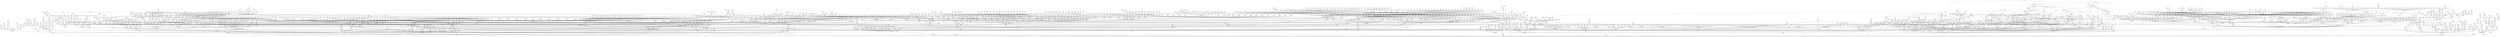 digraph G  {
    66903 -> 48571;
66903 -> 65987;
65554 -> 13546;
65554 -> 72603;
442400 -> 319521;
319521 -> 319520;
319520 -> 130844;
319524 -> 319523;
319523 -> 319522;
319522 -> 319521;
442409 -> 319521;
32810 -> 321242;
204853 -> 204846;
204846 -> 233146;
204846 -> 264411;
204854 -> 204846;
204860 -> 204855;
204855 -> 204847;
204847 -> 204848;
204847 -> 204846;
204848 -> 204846;
204861 -> 204855;
204868 -> 204862;
204862 -> 204847;
204869 -> 204862;
204876 -> 204871;
204871 -> 204846;
90189 -> 291407;
90189 -> 319407;
204877 -> 204871;
206178 -> 206169;
81999 -> 119957;
204883 -> 204878;
204878 -> 233148;
204884 -> 204878;
204890 -> 204885;
204885 -> 233149;
204891 -> 204885;
206772 -> 206763;
204897 -> 204892;
204892 -> 233150;
204898 -> 204892;
204904 -> 204899;
204899 -> 204846;
204905 -> 204899;
376939 -> 152514;
204912 -> 260559;
204913 -> 260559;
262257 -> 234875;
376950 -> 328787;
210319 -> 210316;
204919 -> 204914;
204914 -> 204846;
204920 -> 204914;
206823 -> 206814;
204926 -> 204921;
204921 -> 204846;
204927 -> 204921;
204933 -> 204928;
204928 -> 204846;
204934 -> 204928;
204941 -> 204936;
204936 -> 204935;
204935 -> 84666;
204935 -> 204846;
204942 -> 204936;
204948 -> 204943;
204943 -> 204846;
204943 -> 204935;
204949 -> 204943;
123029 -> 123028;
123028 -> 321233;
123028 -> 237253;
123028 -> 321181;
376985 -> 299328;
204955 -> 204950;
204950 -> 204846;
41116 -> 56286;
204956 -> 204950;
65695 -> 67229;
204963 -> 204958;
204958 -> 204957;
204957 -> 204846;
204964 -> 204958;
8358 -> 66737;
8358 -> 90819;
170 -> 2859;
170 -> 4477;
204971 -> 204965;
204965 -> 204957;
204972 -> 204965;
204978 -> 204973;
204973 -> 204957;
204979 -> 204973;
204985 -> 204980;
204980 -> 204957;
204986 -> 204980;
204991 -> 204988;
204988 -> 204987;
204987 -> 1812;
204987 -> 204846;
204992 -> 204988;
204999 -> 204993;
204993 -> 204987;
205000 -> 204993;
32969 -> 55996;
205004 -> 205001;
205001 -> 204987;
205005 -> 205001;
442574 -> 174650;
442575 -> 102057;
205011 -> 205006;
205006 -> 204987;
442580 -> 58247;
205012 -> 205006;
442581 -> 442580;
442582 -> 442580;
32983 -> 113752;
32983 -> 321669;
205019 -> 205014;
205014 -> 233156;
205014 -> 205013;
205013 -> 204847;
205020 -> 205014;
90332 -> 67229;
205026 -> 205021;
205021 -> 205013;
205027 -> 205021;
267643 -> 238795;
205033 -> 205028;
205028 -> 205013;
205034 -> 205028;
205040 -> 205035;
205035 -> 233156;
205035 -> 205013;
205041 -> 205035;
210596 -> 210592;
205047 -> 205042;
205042 -> 205013;
205048 -> 205042;
210303 -> 260636;
205053 -> 205050;
205050 -> 233160;
205054 -> 205050;
205060 -> 260560;
205061 -> 260560;
205067 -> 205062;
205062 -> 233160;
205068 -> 205062;
275 -> 119956;
275 -> 343335;
205075 -> 205069;
205069 -> 233160;
205076 -> 205069;
377111 -> 119955;
205082 -> 205077;
205077 -> 204846;
205083 -> 205077;
123164 -> 122387;
385310 -> 294825;
82207 -> 85512;
377120 -> 27910;
205090 -> 205085;
205085 -> 205084;
205084 -> 204846;
205091 -> 205085;
390907 -> 162895;
205097 -> 205092;
205092 -> 205084;
461012 -> 321216;
461012 -> 292868;
74026 -> 40582;
205098 -> 205092;
377134 -> 359077;
377135 -> 376695;
205104 -> 205099;
205099 -> 205084;
205105 -> 205099;
377139 -> 299328;
377140 -> 152518;
205118 -> 205109;
205109 -> 205108;
205108 -> 233166;
205119 -> 205109;
16705 -> 33348;
205130 -> 205120;
205120 -> 205108;
205131 -> 205120;
123219 -> 102512;
123219 -> 123221;
123221 -> 102513;
123221 -> 321730;
205142 -> 205133;
205133 -> 265107;
205143 -> 205133;
344 -> 275;
206223 -> 206217;
222601 -> 33348;
205153 -> 205144;
205144 -> 265107;
206224 -> 206217;
205154 -> 205144;
205166 -> 205156;
205156 -> 265107;
205167 -> 205156;
205178 -> 205168;
205168 -> 265107;
205179 -> 205168;
8574 -> 65514;
8574 -> 86662;
205189 -> 205180;
205180 -> 265107;
205190 -> 205180;
206782 -> 206773;
205200 -> 205191;
205191 -> 265107;
205201 -> 205191;
18017 -> 67229;
205211 -> 205202;
205202 -> 265107;
205212 -> 205202;
205222 -> 205213;
205213 -> 205155;
205155 -> 205107;
205107 -> 233146;
205107 -> 366746;
205223 -> 205213;
205226 -> 205225;
205225 -> 261779;
205225 -> 205341;
205227 -> 205225;
205228 -> 205225;
205229 -> 205225;
205230 -> 205225;
205231 -> 205225;
205232 -> 205225;
205233 -> 205225;
205234 -> 205225;
205235 -> 205225;
442805 -> 442581;
442805 -> 442582;
205245 -> 205236;
205236 -> 261779;
205246 -> 205236;
65987 -> 67720;
205257 -> 205247;
205247 -> 261779;
205258 -> 205247;
418252 -> 12794;
205268 -> 205259;
205259 -> 233166;
205269 -> 205259;
74201 -> 1899;
205280 -> 205270;
205270 -> 265107;
205281 -> 205270;
205292 -> 205283;
205283 -> 205282;
205282 -> 205107;
205282 -> 233165;
205293 -> 205283;
90614 -> 276822;
205304 -> 205294;
205294 -> 205282;
205305 -> 205294;
509 -> 66737;
509 -> 41852;
205315 -> 205306;
205306 -> 205282;
205316 -> 205306;
418310 -> 418252;
205326 -> 205317;
205317 -> 205306;
205327 -> 205317;
25111 -> 119956;
10860 -> 66737;
205338 -> 205329;
205329 -> 233170;
205339 -> 205329;
205341 -> 55464;
205341 -> 261779;
205350 -> 265108;
205351 -> 265108;
246319 -> 215602;
205361 -> 265109;
205362 -> 265109;
205373 -> 205363;
205363 -> 55464;
205363 -> 205107;
205374 -> 205363;
33348 -> 74630;
205385 -> 205375;
205375 -> 233170;
205386 -> 205375;
205396 -> 205387;
205387 -> 55464;
205387 -> 208816;
205387 -> 205107;
205397 -> 205387;
205407 -> 205398;
205398 -> 55464;
205398 -> 233170;
205408 -> 205398;
205418 -> 205409;
205409 -> 233169;
205419 -> 205409;
205430 -> 205421;
205421 -> 233176;
205431 -> 205421;
205441 -> 205432;
205432 -> 233181;
205442 -> 205432;
377477 -> 376822;
205452 -> 205443;
205443 -> 233181;
213644 -> 213640;
213640 -> 52582;
213645 -> 213640;
205453 -> 205443;
377490 -> 359077;
74387 -> 67720;
213651 -> 213646;
213646 -> 52582;
213652 -> 213646;
205463 -> 205454;
205454 -> 233179;
205464 -> 205454;
426651 -> 320912;
426651 -> 423694;
205474 -> 205465;
205465 -> 233178;
205475 -> 205465;
205486 -> 205476;
205476 -> 233177;
205487 -> 205476;
205497 -> 205488;
205488 -> 233182;
205498 -> 205488;
90819 -> 40582;
205508 -> 205499;
205499 -> 233175;
205510 -> 205499;
205521 -> 205512;
205512 -> 233185;
205522 -> 205512;
205532 -> 205523;
205523 -> 233187;
205533 -> 205523;
41694 -> 14369;
41694 -> 65514;
17119 -> 121344;
205543 -> 205534;
205534 -> 205107;
205534 -> 233190;
205544 -> 205534;
102045 -> 102032;
206521 -> 260573;
205554 -> 205545;
205545 -> 233191;
205555 -> 205545;
206801 -> 206793;
206793 -> 206762;
206793 -> 368292;
335524 -> 335508;
335524 -> 276838;
99062 -> 80841;
205565 -> 205556;
205556 -> 233183;
205566 -> 205556;
2859 -> 55436;
205576 -> 205567;
205567 -> 233183;
205577 -> 205567;
205589 -> 205579;
205579 -> 207912;
205579 -> 233460;
205590 -> 205579;
205600 -> 205591;
205591 -> 233192;
205601 -> 205591;
416838 -> 411707;
416838 -> 411700;
416838 -> 274886;
49956 -> 19243;
49956 -> 10796;
90919 -> 12794;
205975 -> 205965;
205611 -> 205602;
205602 -> 233192;
41772 -> 103195;
205612 -> 205602;
205622 -> 205613;
205613 -> 233192;
205623 -> 205613;
102048 -> 102032;
205633 -> 205624;
205624 -> 233192;
205634 -> 205624;
205644 -> 205635;
205635 -> 233192;
205645 -> 205635;
58191 -> 27633;
58191 -> 18806;
205655 -> 205646;
205646 -> 233192;
205656 -> 205646;
206309 -> 206303;
102049 -> 386968;
205666 -> 205657;
205657 -> 233192;
377698 -> 152514;
205667 -> 205657;
205678 -> 205668;
205668 -> 233192;
205679 -> 205668;
205690 -> 205680;
205680 -> 233192;
205691 -> 205680;
41852 -> 40582;
66434 -> 460263;
66434 -> 103495;
205701 -> 205692;
205692 -> 233192;
205702 -> 205692;
74630 -> 64470;
58247 -> 428681;
58247 -> 50197;
459659 -> 99520;
205714 -> 205704;
205704 -> 205703;
205703 -> 205107;
205713 -> 205704;
25496 -> 107572;
300364 -> 300354;
205727 -> 205720;
205720 -> 205718;
205718 -> 205717;
205717 -> 205716;
205716 -> 233146;
205716 -> 366746;
205728 -> 205720;
205739 -> 205729;
205729 -> 205717;
205740 -> 205729;
50100 -> 321307;
50100 -> 104324;
205750 -> 205741;
205741 -> 205717;
205751 -> 205741;
304060 -> 293190;
205761 -> 205752;
205752 -> 205717;
205762 -> 205752;
205772 -> 205763;
205763 -> 205717;
210604 -> 210600;
205773 -> 205763;
205783 -> 293073;
211153 -> 211150;
205784 -> 293073;
205795 -> 205785;
205785 -> 205717;
205796 -> 205785;
377828 -> 152512;
50149 -> 29257;
50149 -> 114223;
50149 -> 114777;
50149 -> 47791;
50149 -> 48348;
50149 -> 319007;
114777 -> 7296;
114777 -> 319413;
114777 -> 318805;
377830 -> 152514;
50159 -> 33868;
205807 -> 260561;
205808 -> 260561;
304115 -> 293190;
9206 -> 40582;
377846 -> 299328;
205818 -> 205809;
205809 -> 293074;
205819 -> 205809;
377852 -> 299328;
377853 -> 152512;
377858 -> 299520;
205829 -> 205820;
205820 -> 293074;
205830 -> 205820;
377862 -> 359077;
83457 -> 119956;
377863 -> 376822;
377864 -> 152514;
377866 -> 359077;
205840 -> 260562;
205841 -> 260562;
50197 -> 56525;
50197 -> 290647;
205851 -> 205842;
205842 -> 293074;
205852 -> 205842;
42019 -> 252951;
42019 -> 215703;
205862 -> 260563;
205863 -> 260563;
377896 -> 293188;
102578 -> 744;
744 -> 241236;
744 -> 261795;
744 -> 113788;
744 -> 111958;
744 -> 333547;
205873 -> 260564;
205874 -> 260564;
107572 -> 65265;
107572 -> 327070;
205885 -> 293075;
327070 -> 321593;
33856 -> 242826;
58436 -> 77486;
205896 -> 293076;
205897 -> 293076;
33868 -> 119956;
328787 -> 328785;
328785 -> 241782;
205907 -> 205898;
205898 -> 293074;
238676 -> 48065;
205908 -> 205898;
386139 -> 353537;
205919 -> 205910;
205910 -> 205716;
205920 -> 205910;
418916 -> 102034;
418916 -> 102043;
418917 -> 102034;
418917 -> 102042;
418918 -> 102040;
418918 -> 102034;
418919 -> 102041;
418919 -> 102034;
205930 -> 205921;
205921 -> 205716;
377963 -> 152512;
205931 -> 205921;
418923 -> 102034;
418923 -> 102039;
418924 -> 102047;
205941 -> 205932;
205932 -> 205716;
205942 -> 205932;
205952 -> 205943;
205943 -> 205716;
205953 -> 205943;
205963 -> 205954;
205954 -> 205716;
205964 -> 205954;
99469 -> 320449;
99469 -> 291407;
99469 -> 79463;
320449 -> 291407;
205965 -> 205716;
183150 -> 36116;
205974 -> 205965;
238743 -> 64412;
58524 -> 119955;
58524 -> 343100;
58524 -> 359083;
205986 -> 205977;
205977 -> 205716;
205987 -> 205977;
423452 -> 420052;
207060 -> 260584;
378027 -> 152518;
205999 -> 205990;
205990 -> 55464;
2216 -> 65514;
2216 -> 48571;
206000 -> 205990;
66737 -> 40582;
107705 -> 321721;
107705 -> 102573;
107705 -> 90189;
206010 -> 206001;
206001 -> 205716;
206011 -> 206001;
99520 -> 102587;
423456 -> 423098;
326561 -> 6762;
326561 -> 300862;
326561 -> 216407;
361667 -> 327166;
378051 -> 359077;
206021 -> 206012;
206012 -> 205716;
206022 -> 206012;
107718 -> 67229;
238795 -> 45049;
206032 -> 206023;
206023 -> 205716;
206033 -> 206023;
353498 -> 319616;
353498 -> 361861;
319616 -> 319603;
319616 -> 319604;
319603 -> 319521;
319604 -> 319603;
206044 -> 206035;
206035 -> 207912;
206035 -> 233460;
206045 -> 206035;
1254 -> 329652;
1254 -> 56845;
1254 -> 329654;
206055 -> 206046;
206046 -> 205716;
206056 -> 206046;
206066 -> 206057;
206057 -> 205716;
206067 -> 206057;
378106 -> 359077;
1276 -> 71376;
1276 -> 182812;
1276 -> 83788;
206077 -> 206068;
206068 -> 205716;
378109 -> 359077;
206078 -> 206068;
419071 -> 102032;
419072 -> 102040;
419072 -> 102033;
419072 -> 119956;
353537 -> 354689;
353537 -> 319643;
353537 -> 354692;
319643 -> 319603;
206088 -> 206079;
206079 -> 205716;
206090 -> 206079;
419088 -> 102033;
419088 -> 119956;
419088 -> 423710;
419088 -> 102039;
206100 -> 206091;
206091 -> 205716;
206802 -> 206793;
206101 -> 206091;
206382 -> 206377;
206111 -> 206102;
206102 -> 205716;
206112 -> 206102;
353572 -> 319629;
319629 -> 319603;
263461 -> 263449;
263461 -> 263450;
263449 -> 245201;
263450 -> 263449;
263450 -> 319476;
214313 -> 214286;
214286 -> 214024;
214024 -> 210516;
214024 -> 111814;
214314 -> 214313;
206122 -> 206113;
206113 -> 205716;
206123 -> 206113;
214315 -> 214313;
214316 -> 214313;
214317 -> 214313;
214318 -> 214313;
206133 -> 206124;
206124 -> 205716;
206134 -> 206124;
378420 -> 418924;
378420 -> 102047;
353594 -> 327463;
222528 -> 36116;
206145 -> 206135;
206135 -> 205716;
222530 -> 36116;
206146 -> 206135;
222531 -> 36116;
206156 -> 206147;
206147 -> 205716;
206167 -> 206158;
206157 -> 206147;
206158 -> 205716;
206168 -> 206158;
206169 -> 205716;
353626 -> 354682;
353634 -> 319533;
353634 -> 353638;
319533 -> 319522;
319533 -> 319643;
319533 -> 319605;
319533 -> 354702;
319605 -> 319604;
211452 -> 32935;
32935 -> 1812;
32935 -> 208158;
206180 -> 206169;
353638 -> 7442;
353638 -> 354702;
238953 -> 319627;
319627 -> 319604;
83306 -> 40582;
206190 -> 206184;
206184 -> 335388;
206184 -> 260565;
206191 -> 206184;
361840 -> 305117;
75124 -> 67720;
75124 -> 119957;
83318 -> 65987;
83318 -> 75124;
206199 -> 206193;
206193 -> 335388;
206193 -> 260565;
206200 -> 206193;
263548 -> 263449;
263548 -> 263546;
263546 -> 263449;
263546 -> 319476;
206207 -> 206201;
206201 -> 335388;
206201 -> 260565;
206208 -> 206201;
222595 -> 107103;
107103 -> 74630;
361861 -> 320398;
320398 -> 320377;
320398 -> 237529;
320377 -> 319521;
206215 -> 206209;
206209 -> 335388;
206209 -> 260565;
206216 -> 206209;
206217 -> 335388;
206217 -> 260565;
222602 -> 33348;
222603 -> 182841;
222604 -> 33348;
222606 -> 33348;
320911 -> 113793;
320911 -> 320764;
320764 -> 239601;
320764 -> 113793;
210600 -> 210549;
113793 -> 113788;
320912 -> 113788;
320912 -> 123164;
320912 -> 320911;
206231 -> 206225;
206225 -> 233222;
206232 -> 206225;
206239 -> 206233;
206233 -> 335388;
206233 -> 260565;
206240 -> 206233;
17825 -> 70822;
17825 -> 79406;
263586 -> 263449;
263586 -> 263546;
206247 -> 260566;
274740 -> 349718;
274740 -> 239069;
274740 -> 239070;
239069 -> 61270;
206302 -> 261780;
206248 -> 260566;
64412 -> 1973;
214442 -> 256838;
263598 -> 263595;
263595 -> 263449;
263595 -> 263546;
206255 -> 206249;
206249 -> 335388;
206249 -> 260565;
206256 -> 206249;
17845 -> 78170;
17845 -> 108781;
206263 -> 206257;
206773 -> 233132;
206773 -> 206762;
206773 -> 368292;
206257 -> 335388;
206257 -> 260565;
206264 -> 206257;
320954 -> 320912;
206272 -> 206266;
206266 -> 206265;
206265 -> 233221;
206273 -> 206266;
320965 -> 320911;
239046 -> 239042;
239042 -> 239038;
239038 -> 274593;
206279 -> 233226;
206280 -> 233226;
206286 -> 260567;
206287 -> 260567;
206293 -> 206288;
206288 -> 206265;
206295 -> 206288;
419288 -> 216370;
312796 -> 127283;
206301 -> 261780;
183602 -> 183559;
239070 -> 239069;
206303 -> 206265;
263649 -> 263449;
263649 -> 263610;
263610 -> 263449;
263610 -> 319476;
206308 -> 206303;
67045 -> 66737;
67045 -> 9206;
460263 -> 103495;
206315 -> 206310;
206310 -> 206288;
206316 -> 206310;
206322 -> 206317;
206317 -> 206265;
206323 -> 206317;
306089 -> 306031;
206329 -> 206324;
206324 -> 206288;
206330 -> 206324;
83451 -> 67229;
206336 -> 206331;
206331 -> 206265;
206337 -> 206331;
206343 -> 206338;
206338 -> 206265;
274735 -> 349718;
274735 -> 239069;
274735 -> 239070;
206344 -> 206338;
206350 -> 260568;
206351 -> 206346;
206346 -> 260568;
239121 -> 123164;
239121 -> 239119;
239119 -> 239118;
239118 -> 274593;
206356 -> 260569;
206357 -> 260569;
304662 -> 305200;
207912 -> 72329;
207912 -> 233459;
206363 -> 260570;
206364 -> 260570;
206369 -> 265103;
206370 -> 265103;
206375 -> 206371;
206371 -> 260568;
206376 -> 206371;
206377 -> 260568;
206381 -> 206377;
157230 -> 319624;
319624 -> 319621;
319621 -> 300923;
319621 -> 319620;
319620 -> 319616;
157231 -> 321647;
157232 -> 321647;
378417 -> 102038;
206387 -> 206383;
206383 -> 260568;
206388 -> 206383;
206393 -> 206389;
206389 -> 260568;
326580 -> 357246;
326580 -> 214534;
326580 -> 318695;
214534 -> 214550;
214550 -> 14634;
206394 -> 206389;
206400 -> 206395;
206395 -> 260568;
206401 -> 206395;
321091 -> 321074;
321074 -> 113793;
321074 -> 320764;
206406 -> 206402;
206402 -> 260568;
206407 -> 206402;
206412 -> 206409;
206409 -> 206182;
206182 -> 233165;
206413 -> 206409;
206417 -> 206414;
206414 -> 233165;
206418 -> 206414;
206422 -> 206419;
206419 -> 233165;
206423 -> 206419;
206833 -> 206825;
206427 -> 206424;
206424 -> 233165;
206428 -> 206424;
206432 -> 206429;
206429 -> 233165;
206433 -> 206429;
460387 -> 216782;
206437 -> 206434;
206434 -> 233165;
206438 -> 206434;
157288 -> 157285;
157285 -> 260720;
157285 -> 368080;
206442 -> 206439;
206439 -> 233165;
206443 -> 206439;
394859 -> 326506;
206447 -> 206444;
206444 -> 233165;
206448 -> 206444;
206452 -> 206449;
206449 -> 233165;
239220 -> 319524;
206453 -> 206449;
9847 -> 66737;
9847 -> 13546;
206457 -> 206454;
206454 -> 233165;
206458 -> 206454;
206462 -> 233769;
206462 -> 205107;
206463 -> 206459;
206459 -> 233165;
206467 -> 206464;
206464 -> 233165;
206468 -> 206464;
48065 -> 335533;
48065 -> 78359;
206472 -> 206469;
206469 -> 233165;
206473 -> 206469;
263820 -> 44474;
206477 -> 206474;
206474 -> 233165;
206474 -> 233221;
206478 -> 206474;
206482 -> 206479;
206479 -> 233165;
206483 -> 206479;
206487 -> 206484;
206484 -> 233165;
206488 -> 206484;
321181 -> 321587;
67229 -> 102587;
206501 -> 260571;
206502 -> 260571;
206511 -> 260572;
34480 -> 119956;
206512 -> 260572;
80841 -> 319521;
80841 -> 318714;
80841 -> 325958;
80841 -> 102654;
86270 -> 119956;
18105 -> 119955;
18105 -> 266230;
18105 -> 152527;
206522 -> 260573;
321216 -> 321202;
321202 -> 321181;
263872 -> 263861;
263861 -> 263449;
263861 -> 263806;
263806 -> 263449;
263806 -> 319476;
206532 -> 206523;
206523 -> 233248;
206533 -> 206523;
206542 -> 206534;
206534 -> 233248;
206543 -> 206534;
321233 -> 123028;
321233 -> 321181;
263890 -> 263449;
263890 -> 263878;
263878 -> 263449;
263878 -> 319476;
263895 -> 263449;
263895 -> 263878;
206552 -> 206544;
206544 -> 233248;
206553 -> 206544;
321242 -> 321241;
321241 -> 321233;
83679 -> 67229;
321248 -> 321245;
321245 -> 321241;
206562 -> 260572;
206563 -> 260572;
206572 -> 206564;
206564 -> 206491;
206491 -> 206490;
206491 -> 264419;
206490 -> 264411;
206490 -> 233247;
206573 -> 206564;
59121 -> 102288;
59121 -> 102289;
233769 -> 55464;
206583 -> 206575;
206575 -> 208252;
206584 -> 206575;
75513 -> 66737;
75513 -> 15030;
362236 -> 321216;
362236 -> 215560;
362237 -> 321216;
362237 -> 215560;
362238 -> 321216;
362238 -> 215560;
362239 -> 321216;
362239 -> 215560;
362240 -> 215560;
206593 -> 206585;
206585 -> 233251;
362241 -> 321216;
362241 -> 215560;
206594 -> 206585;
362242 -> 321216;
362242 -> 215560;
206604 -> 206595;
206595 -> 233251;
206605 -> 206595;
358019 -> 358006;
1812 -> 83106;
83106 -> 204845;
83106 -> 367062;
204845 -> 319476;
204845 -> 237253;
204845 -> 353165;
353165 -> 130844;
274734 -> 349718;
274734 -> 69445;
274734 -> 239070;
206614 -> 206606;
206606 -> 206490;
206606 -> 208158;
206615 -> 206606;
358020 -> 358006;
321307 -> 321181;
321308 -> 321307;
304927 -> 297827;
206624 -> 206616;
206616 -> 233251;
274736 -> 349718;
274736 -> 239069;
274736 -> 239070;
206625 -> 206616;
321313 -> 321181;
274737 -> 349718;
274737 -> 239069;
274737 -> 239070;
379868 -> 359081;
206634 -> 206626;
206634 -> 206629;
206626 -> 233132;
206626 -> 206490;
206626 -> 368292;
206629 -> 206490;
206629 -> 206626;
206635 -> 206626;
206635 -> 206629;
216029 -> 216030;
321327 -> 216507;
304945 -> 306155;
127283 -> 359078;
127283 -> 215703;
274739 -> 349718;
274739 -> 239069;
274739 -> 239070;
206644 -> 206636;
206636 -> 233251;
206645 -> 206636;
211934 -> 211930;
59191 -> 102775;
127284 -> 119955;
127284 -> 359079;
206654 -> 206646;
206646 -> 206490;
206655 -> 206646;
206665 -> 206657;
206657 -> 233257;
206812 -> 206804;
206666 -> 206657;
83788 -> 33348;
304975 -> 304974;
304974 -> 234872;
206675 -> 206667;
206667 -> 233257;
206676 -> 206667;
264028 -> 263449;
264028 -> 263994;
263994 -> 263449;
263994 -> 319476;
206685 -> 206677;
206677 -> 233257;
206686 -> 206677;
211941 -> 58436;
264035 -> 263449;
264035 -> 263994;
211942 -> 58436;
206696 -> 261782;
206697 -> 261782;
1899 -> 45291;
264044 -> 263449;
264044 -> 263994;
211944 -> 58436;
444274 -> 406574;
206707 -> 206698;
206698 -> 233257;
206708 -> 206698;
329589 -> 111745;
211945 -> 58436;
206718 -> 206710;
206710 -> 233258;
206719 -> 206710;
306155 -> 306031;
67462 -> 274568;
67462 -> 104324;
67462 -> 216782;
206728 -> 206720;
206720 -> 233258;
206729 -> 206720;
326637 -> 326636;
211948 -> 58436;
206738 -> 206730;
206730 -> 233258;
206739 -> 206730;
386968 -> 102032;
211950 -> 58436;
386970 -> 102049;
296861 -> 114163;
386973 -> 102049;
206749 -> 206741;
206741 -> 233484;
206750 -> 206741;
305059 -> 304974;
305060 -> 305059;
305061 -> 305060;
42917 -> 220850;
42917 -> 119955;
305062 -> 305060;
305063 -> 305060;
305064 -> 305060;
206760 -> 206751;
206751 -> 233258;
305065 -> 305060;
206761 -> 206751;
206762 -> 206490;
305066 -> 305060;
305067 -> 305060;
206763 -> 233132;
206763 -> 206762;
206763 -> 368292;
305068 -> 305060;
305069 -> 305060;
296877 -> 357553;
296877 -> 234149;
296877 -> 69095;
31730 -> 38961;
31730 -> 65987;
438934 -> 25111;
274727 -> 349718;
274727 -> 239069;
274727 -> 239070;
305070 -> 305060;
305071 -> 305059;
305072 -> 305071;
305073 -> 305071;
305074 -> 305071;
305075 -> 305071;
206771 -> 206763;
305076 -> 305071;
329652 -> 119955;
1973 -> 83405;
83405 -> 55854;
305077 -> 305071;
362422 -> 175970;
329654 -> 329652;
329654 -> 359079;
305078 -> 305071;
305079 -> 305059;
305080 -> 305079;
305081 -> 305079;
305082 -> 305079;
305083 -> 305079;
305084 -> 305079;
305085 -> 305079;
206781 -> 206773;
305086 -> 305079;
305093 -> 305079;
26565 -> 4206;
305094 -> 305059;
305095 -> 305094;
206791 -> 206783;
206783 -> 233132;
206783 -> 206762;
206783 -> 368292;
206792 -> 206783;
305096 -> 305094;
305097 -> 305094;
305098 -> 305094;
305099 -> 305094;
305100 -> 305094;
305101 -> 305094;
305103 -> 305094;
34770 -> 38211;
305107 -> 305094;
305108 -> 305094;
206804 -> 233132;
206804 -> 206762;
206804 -> 368292;
305109 -> 305059;
305110 -> 305109;
305111 -> 305109;
305112 -> 305109;
305113 -> 305109;
305114 -> 305109;
305115 -> 305109;
305116 -> 305109;
206813 -> 206804;
305117 -> 305109;
305120 -> 305109;
206814 -> 206762;
305121 -> 305109;
305122 -> 305059;
211455 -> 211452;
305123 -> 305122;
305124 -> 305122;
211456 -> 211452;
305125 -> 305122;
305126 -> 305122;
206822 -> 206814;
305127 -> 305122;
305128 -> 305122;
305129 -> 305122;
206825 -> 206824;
206825 -> 233853;
206824 -> 206490;
305130 -> 305122;
305131 -> 305122;
305132 -> 305122;
305133 -> 305122;
239601 -> 113788;
206834 -> 206825;
198643 -> 198642;
198643 -> 329298;
329298 -> 234872;
329298 -> 361827;
329298 -> 405213;
361827 -> 234872;
198642 -> 198641;
198641 -> 197783;
197783 -> 234872;
197783 -> 329298;
197783 -> 361827;
198644 -> 198642;
198644 -> 329298;
239609 -> 119955;
239609 -> 359077;
239609 -> 321310;
321310 -> 321181;
326655 -> 326654;
206843 -> 265110;
412566 -> 412515;
412515 -> 48960;
7167 -> 67229;
206844 -> 265110;
206853 -> 206845;
206845 -> 265110;
206854 -> 206845;
333484 -> 272363;
272363 -> 357247;
272363 -> 7822;
272363 -> 318695;
206864 -> 206856;
206856 -> 72329;
206856 -> 206490;
206865 -> 206856;
362520 -> 252951;
206874 -> 206866;
206866 -> 206490;
206875 -> 206866;
206884 -> 206876;
206876 -> 233252;
206885 -> 206876;
206894 -> 206886;
206886 -> 233252;
206895 -> 206886;
305200 -> 305059;
419888 -> 355857;
305201 -> 305200;
343048 -> 71910;
305202 -> 305200;
321587 -> 113800;
419891 -> 355858;
305203 -> 305200;
411700 -> 320912;
411701 -> 274882;
305206 -> 305059;
411702 -> 276953;
305207 -> 305206;
411703 -> 411700;
411703 -> 411707;
411703 -> 274884;
34871 -> 65987;
305208 -> 305206;
411704 -> 411700;
411704 -> 411708;
321593 -> 237253;
321593 -> 353165;
206905 -> 206896;
206896 -> 233252;
206906 -> 206896;
411705 -> 411700;
411705 -> 274885;
411706 -> 411700;
411706 -> 274887;
305210 -> 305206;
411707 -> 426651;
411707 -> 411700;
305211 -> 305206;
411708 -> 274883;
411708 -> 411700;
305212 -> 305059;
411709 -> 411700;
305213 -> 305059;
411710 -> 216505;
411711 -> 217040;
43074 -> 3750;
206915 -> 206907;
206907 -> 206762;
206916 -> 206907;
206925 -> 206917;
206917 -> 206490;
206917 -> 57599;
206917 -> 233247;
57599 -> 55464;
206926 -> 206917;
206935 -> 206927;
206927 -> 206490;
206927 -> 233247;
206936 -> 206927;
206945 -> 206937;
206937 -> 233247;
206946 -> 206937;
321647 -> 238683;
238683 -> 273985;
206960 -> 260575;
239731 -> 50420;
50420 -> 267565;
215156 -> 215155;
215156 -> 119955;
215156 -> 152518;
215155 -> 62356;
206971 -> 260576;
2172 -> 20993;
2172 -> 27633;
321669 -> 113752;
206982 -> 260577;
67720 -> 119956;
67720 -> 343335;
75920 -> 27633;
75920 -> 79406;
206993 -> 260578;
207004 -> 260579;
370856 -> 320765;
370856 -> 216782;
370856 -> 113791;
320765 -> 320764;
320765 -> 113791;
207016 -> 260580;
207027 -> 260581;
300745 -> 300644;
321721 -> 320449;
321721 -> 291407;
207038 -> 260582;
321730 -> 321729;
321729 -> 274568;
207049 -> 260583;
75985 -> 88408;
75985 -> 70822;
305361 -> 304974;
215249 -> 215243;
215243 -> 215240;
215240 -> 292250;
248409 -> 293145;
215250 -> 321287;
321287 -> 321285;
321285 -> 321283;
321283 -> 321256;
321283 -> 104324;
321256 -> 321181;
461010 -> 81200;
215251 -> 321287;
420052 -> 391015;
215252 -> 321287;
215253 -> 321287;
264411 -> 233146;
264411 -> 366366;
2268 -> 67919;
207071 -> 207061;
207061 -> 206949;
206949 -> 233266;
264419 -> 208824;
76003 -> 46105;
76003 -> 13646;
420070 -> 321682;
321682 -> 102576;
321682 -> 744;
379111 -> 102032;
207082 -> 207072;
207072 -> 206949;
297194 -> 321587;
108781 -> 38211;
108782 -> 11186;
108783 -> 14369;
108783 -> 65987;
233853 -> 233769;
108784 -> 65514;
108784 -> 75124;
108785 -> 121344;
108787 -> 215703;
108787 -> 252951;
207094 -> 260585;
363561 -> 153529;
363561 -> 257894;
363561 -> 377369;
377369 -> 153529;
377369 -> 257894;
207105 -> 260586;
210647 -> 210643;
210643 -> 210634;
207117 -> 207107;
207107 -> 233271;
420115 -> 321682;
207128 -> 260587;
207139 -> 260588;
182572 -> 387856;
182572 -> 33348;
182572 -> 182559;
27408 -> 72603;
27408 -> 15030;
182559 -> 32451;
182559 -> 69220;
182559 -> 87756;
182559 -> 387856;
182559 -> 466453;
182559 -> 11287;
182559 -> 182523;
182523 -> 107107;
182523 -> 69220;
107107 -> 74630;
107107 -> 81206;
215341 -> 215325;
215325 -> 215285;
215285 -> 292251;
292251 -> 354676;
292251 -> 152445;
207150 -> 207140;
207140 -> 335407;
207140 -> 233271;
215342 -> 321248;
215343 -> 321248;
207156 -> 207152;
207152 -> 207151;
207151 -> 260574;
207151 -> 335407;
51514 -> 152512;
51514 -> 266235;
51514 -> 119955;
207162 -> 207157;
207157 -> 207151;
207167 -> 207163;
207163 -> 207151;
84288 -> 252951;
379201 -> 102045;
207172 -> 207168;
207168 -> 207151;
207177 -> 207173;
207173 -> 207151;
2381 -> 72603;
207182 -> 207178;
207178 -> 207151;
67919 -> 119956;
207194 -> 207184;
207184 -> 207183;
207183 -> 208158;
207183 -> 260574;
207183 -> 335407;
207206 -> 207195;
207195 -> 207183;
371056 -> 216782;
207218 -> 207207;
207207 -> 207183;
354676 -> 152445;
18806 -> 275;
305527 -> 305517;
305517 -> 305361;
354679 -> 354678;
354678 -> 152445;
354682 -> 319629;
305534 -> 305529;
305529 -> 305361;
305536 -> 305529;
354689 -> 219348;
354692 -> 219348;
207240 -> 207230;
207230 -> 207183;
84364 -> 33348;
354702 -> 268953;
207251 -> 207241;
207241 -> 207183;
207263 -> 207253;
207253 -> 233305;
207253 -> 233306;
305567 -> 305558;
305558 -> 305361;
420256 -> 321682;
420259 -> 321682;
216134 -> 20035;
305576 -> 305574;
305574 -> 305361;
207274 -> 260589;
305580 -> 305361;
207286 -> 207275;
207286 -> 260590;
207275 -> 233305;
207275 -> 260590;
207275 -> 260574;
371120 -> 216782;
207297 -> 207287;
207297 -> 260591;
207287 -> 260590;
207287 -> 260591;
207308 -> 207298;
207298 -> 233305;
207298 -> 233132;
207298 -> 368292;
207298 -> 260574;
207320 -> 207309;
207320 -> 265111;
207309 -> 368404;
207309 -> 265111;
207331 -> 260592;
387562 -> 35388;
387562 -> 33348;
387562 -> 121694;
76267 -> 67229;
207342 -> 207332;
207332 -> 207252;
207332 -> 260574;
207252 -> 335405;
207252 -> 260574;
51695 -> 25100;
25100 -> 78519;
207347 -> 207344;
207344 -> 207343;
207343 -> 335405;
207343 -> 260574;
207351 -> 207348;
207348 -> 207343;
182778 -> 74630;
215560 -> 321216;
215560 -> 321181;
182812 -> 188556;
188556 -> 48592;
188556 -> 74630;
305693 -> 305689;
305689 -> 305688;
305688 -> 304974;
182828 -> 76003;
10796 -> 11186;
182829 -> 33348;
182831 -> 76003;
182832 -> 52852;
182834 -> 52852;
215602 -> 127283;
182839 -> 1276;
215603 -> 293189;
215604 -> 215603;
182840 -> 55239;
182841 -> 33348;
174650 -> 230592;
174650 -> 298939;
174650 -> 334779;
230592 -> 298939;
230592 -> 234196;
230592 -> 318694;
230592 -> 117318;
334779 -> 122316;
182842 -> 55239;
182843 -> 55239;
35388 -> 46105;
182846 -> 33348;
305725 -> 305717;
305717 -> 305688;
182848 -> 33348;
182849 -> 33348;
182850 -> 33348;
117318 -> 122316;
117318 -> 117309;
117309 -> 122316;
117309 -> 100270;
100270 -> 334779;
100270 -> 243052;
100270 -> 318694;
30478 -> 66737;
30478 -> 74026;
248406 -> 119955;
305750 -> 305688;
248407 -> 293145;
305751 -> 305750;
248408 -> 293145;
305752 -> 305750;
305753 -> 305750;
248410 -> 293145;
248411 -> 293145;
248412 -> 294001;
305756 -> 305750;
248413 -> 248408;
248413 -> 248410;
248414 -> 248411;
248415 -> 294001;
60000 -> 319407;
248416 -> 294016;
248418 -> 294016;
248419 -> 248427;
305763 -> 305750;
248420 -> 294009;
248420 -> 248410;
305764 -> 305750;
248421 -> 248410;
248422 -> 294001;
248422 -> 248410;
248423 -> 215703;
248424 -> 248423;
248426 -> 248423;
248427 -> 293145;
404076 -> 219529;
248428 -> 293145;
248428 -> 215703;
248429 -> 294015;
248431 -> 294001;
248432 -> 293190;
248433 -> 293190;
248434 -> 248419;
248435 -> 293148;
248436 -> 293190;
371320 -> 216782;
215675 -> 215671;
215671 -> 299040;
215686 -> 214442;
215687 -> 297793;
428681 -> 50197;
363149 -> 361253;
361253 -> 268557;
215695 -> 215703;
215703 -> 119955;
215703 -> 248406;
305815 -> 305688;
297627 -> 305094;
305821 -> 305815;
305829 -> 305828;
305828 -> 305688;
387750 -> 182829;
387750 -> 121694;
356072 -> 305109;
366366 -> 262579;
262579 -> 130844;
297657 -> 305086;
84666 -> 55464;
84666 -> 204846;
355012 -> 297745;
305863 -> 304974;
2763 -> 55996;
210722 -> 210719;
420559 -> 321682;
300835 -> 300804;
300838 -> 300803;
113788 -> 241236;
71463 -> 300923;
71463 -> 3750;
113791 -> 274633;
113791 -> 113788;
7296 -> 319412;
7296 -> 243052;
7296 -> 100270;
297731 -> 3357;
297734 -> 3357;
297735 -> 57898;
57898 -> 14634;
297736 -> 295058;
295058 -> 297722;
297722 -> 237253;
297722 -> 353165;
387856 -> 87756;
387856 -> 74630;
297745 -> 297722;
300847 -> 300838;
19243 -> 73576;
19243 -> 27633;
19243 -> 11186;
256827 -> 150727;
215868 -> 215863;
215863 -> 275231;
437054 -> 114134;
297793 -> 256843;
256838 -> 14579;
256843 -> 256838;
297827 -> 298258;
412516 -> 412515;
183149 -> 33348;
306030 -> 305863;
306031 -> 304974;
306032 -> 306031;
376697 -> 376822;
19318 -> 67229;
412549 -> 412515;
306058 -> 306031;
265103 -> 260568;
265107 -> 205107;
265107 -> 233165;
265108 -> 55464;
265108 -> 205107;
265109 -> 55464;
265109 -> 205107;
265110 -> 206824;
265111 -> 233305;
265111 -> 72329;
306072 -> 306031;
265113 -> 208158;
265113 -> 32935;
76702 -> 67229;
261780 -> 206288;
412581 -> 412515;
322473 -> 119955;
322473 -> 359077;
322473 -> 321310;
102120 -> 102119;
102119 -> 219349;
102119 -> 104326;
11186 -> 81999;
210592 -> 210549;
404407 -> 394076;
394076 -> 391015;
404412 -> 394075;
394075 -> 263449;
420797 -> 152518;
306121 -> 306031;
420817 -> 410773;
410773 -> 292249;
216027 -> 67229;
84956 -> 34770;
84956 -> 22509;
306141 -> 306031;
216030 -> 321142;
321142 -> 67229;
306150 -> 306141;
183274 -> 107107;
297964 -> 305085;
297965 -> 305085;
297966 -> 305079;
27633 -> 275;
306172 -> 306155;
306173 -> 306155;
306174 -> 306155;
306175 -> 306155;
306176 -> 306155;
306177 -> 306155;
306178 -> 91826;
306178 -> 297194;
91826 -> 364522;
91826 -> 272195;
91826 -> 73967;
73967 -> 61912;
73967 -> 21857;
73967 -> 204075;
21857 -> 120790;
272195 -> 21857;
272195 -> 204075;
306179 -> 91826;
306180 -> 297194;
299521 -> 299520;
299521 -> 152518;
306184 -> 297194;
306185 -> 306155;
306186 -> 306155;
306187 -> 306155;
306188 -> 306155;
306189 -> 306155;
11287 -> 10961;
11287 -> 107107;
10961 -> 387856;
10961 -> 87756;
10961 -> 74630;
81071 -> 65514;
11293 -> 119956;
363553 -> 361827;
363553 -> 377406;
363553 -> 257894;
377406 -> 257894;
233166 -> 205107;
233166 -> 233165;
363554 -> 153492;
363554 -> 377197;
363554 -> 257894;
377197 -> 257894;
363555 -> 379892;
363555 -> 257894;
379892 -> 257894;
363556 -> 257894;
363557 -> 257904;
363557 -> 257894;
363558 -> 265746;
363558 -> 363564;
363558 -> 459997;
459997 -> 361827;
459997 -> 257894;
363559 -> 153492;
363559 -> 377197;
363559 -> 257894;
363560 -> 153523;
363560 -> 257894;
298025 -> 151650;
363562 -> 153492;
363562 -> 257894;
363563 -> 280019;
363563 -> 363564;
280019 -> 257896;
280019 -> 266018;
280019 -> 257909;
363564 -> 257909;
363564 -> 257894;
44080 -> 86270;
404542 -> 1276;
404543 -> 1276;
11334 -> 47699;
11334 -> 13343;
60512 -> 70822;
60512 -> 81999;
389651 -> 84288;
389651 -> 389649;
19586 -> 27633;
19586 -> 29439;
150727 -> 14579;
421104 -> 421097;
421097 -> 333488;
3325 -> 65987;
150784 -> 256827;
150785 -> 256827;
234098 -> 234092;
150787 -> 256827;
150788 -> 256827;
27910 -> 299519;
183559 -> 74630;
183560 -> 183559;
85260 -> 40632;
298258 -> 295058;
52492 -> 67229;
183570 -> 183560;
183571 -> 183559;
36116 -> 102504;
36116 -> 107107;
36116 -> 33348;
183572 -> 99520;
183574 -> 183572;
183576 -> 183572;
3357 -> 318992;
3357 -> 114594;
3357 -> 14634;
3357 -> 298135;
298135 -> 14634;
298135 -> 71286;
71286 -> 130844;
208158 -> 55464;
208158 -> 1812;
208158 -> 366366;
68914 -> 67229;
216370 -> 104228;
216370 -> 216373;
210724 -> 210719;
216373 -> 114594;
183605 -> 183602;
85301 -> 228049;
183606 -> 183559;
85309 -> 70822;
85309 -> 29439;
150850 -> 150727;
216394 -> 234196;
216407 -> 216408;
216407 -> 219634;
216408 -> 234196;
52582 -> 68722;
52582 -> 77891;
68722 -> 77891;
208236 -> 208158;
208236 -> 32935;
60781 -> 32049;
60781 -> 58605;
58605 -> 234161;
58605 -> 54555;
58605 -> 357247;
58605 -> 104303;
104303 -> 161316;
104303 -> 114348;
104303 -> 104302;
208241 -> 265112;
265112 -> 208158;
265112 -> 32935;
208242 -> 208241;
208243 -> 208241;
208244 -> 208241;
208245 -> 208241;
208246 -> 265112;
208252 -> 55464;
11673 -> 344;
11673 -> 70822;
216476 -> 334779;
216476 -> 319430;
373319 -> 320911;
372142 -> 358885;
216505 -> 272363;
216505 -> 333484;
44474 -> 1899;
216507 -> 275873;
275873 -> 238764;
238764 -> 36355;
216508 -> 319617;
319617 -> 319616;
36288 -> 276922;
19910 -> 182841;
19910 -> 4206;
69091 -> 276904;
69095 -> 259437;
210855 -> 210852;
372203 -> 238660;
372203 -> 320911;
238660 -> 238657;
238657 -> 321592;
321592 -> 273985;
210857 -> 210852;
36355 -> 261795;
36355 -> 111958;
36355 -> 333547;
85512 -> 31104;
85512 -> 292350;
396816 -> 413610;
396816 -> 413551;
355857 -> 355855;
355855 -> 377338;
355855 -> 275219;
377338 -> 321593;
265746 -> 257909;
265746 -> 302294;
355858 -> 355855;
388636 -> 385399;
385399 -> 319424;
385399 -> 114594;
85558 -> 67229;
339514 -> 359083;
339514 -> 215695;
273985 -> 102584;
20035 -> 334779;
20035 -> 318694;
85581 -> 66737;
85581 -> 257850;
101966 -> 101965;
101965 -> 114589;
101965 -> 31431;
241236 -> 237253;
241236 -> 353165;
233045 -> 203992;
233045 -> 54403;
233045 -> 367373;
396888 -> 413510;
396888 -> 413469;
396888 -> 412701;
396888 -> 413438;
396888 -> 412551;
412551 -> 412515;
412701 -> 48960;
396896 -> 412549;
396896 -> 413454;
69220 -> 74630;
101991 -> 216782;
101991 -> 67462;
101991 -> 152791;
372335 -> 357546;
372335 -> 214540;
372335 -> 357246;
214540 -> 357553;
214540 -> 214539;
214540 -> 357246;
214539 -> 357552;
214539 -> 114162;
396914 -> 412555;
396914 -> 412716;
396914 -> 413510;
396914 -> 413095;
412555 -> 301655;
412555 -> 412551;
412716 -> 414458;
412716 -> 412715;
412716 -> 301655;
412715 -> 412701;
413095 -> 48960;
52852 -> 16705;
11893 -> 47699;
11893 -> 4477;
102005 -> 35258;
102005 -> 40582;
35258 -> 48074;
102006 -> 35258;
102006 -> 40582;
102008 -> 293147;
102013 -> 127283;
102014 -> 102013;
102015 -> 102013;
102026 -> 119956;
102027 -> 102026;
102028 -> 102026;
102029 -> 102026;
102030 -> 102026;
102031 -> 102026;
102032 -> 119955;
102032 -> 293188;
372368 -> 358699;
102033 -> 102032;
102033 -> 251916;
102034 -> 102032;
102034 -> 251916;
102035 -> 102032;
102036 -> 102032;
102037 -> 102032;
102038 -> 102032;
102039 -> 102038;
102040 -> 102038;
210929 -> 210924;
210947 -> 210944;
210944 -> 210923;
210944 -> 34451;
34451 -> 36097;
36097 -> 25709;
25709 -> 321593;
25709 -> 65265;
292868 -> 215560;
292868 -> 102025;
210949 -> 210944;
22533 -> 122316;
22533 -> 8430;
22533 -> 407442;
22533 -> 85301;
22533 -> 114393;
22533 -> 114207;
8430 -> 50629;
8430 -> 114206;
50629 -> 104228;
102025 -> 239604;
102025 -> 21932;
239604 -> 261645;
102041 -> 102038;
102042 -> 102038;
233478 -> 265113;
233271 -> 233266;
233479 -> 265113;
210774 -> 210771;
210952 -> 210944;
359084 -> 367705;
359084 -> 119955;
114348 -> 114345;
114348 -> 114202;
114348 -> 114222;
102046 -> 102045;
300716 -> 300644;
210924 -> 210923;
211287 -> 211279;
293207 -> 119956;
233484 -> 208158;
251916 -> 262351;
210957 -> 210954;
210954 -> 210923;
210954 -> 34451;
210639 -> 210635;
300663 -> 300644;
405519 -> 389933;
405519 -> 464943;
210959 -> 210954;
335533 -> 102584;
335533 -> 335532;
233132 -> 55464;
233132 -> 365587;
233132 -> 368292;
415760 -> 366746;
368292 -> 366170;
415761 -> 366746;
298669 -> 298665;
88408 -> 275;
210962 -> 210954;
267565 -> 239755;
77486 -> 83106;
210967 -> 210964;
210964 -> 210923;
210964 -> 34451;
397338 -> 412607;
55239 -> 4206;
210970 -> 210964;
389807 -> 27633;
389807 -> 389805;
208924 -> 233769;
208925 -> 208924;
208925 -> 57599;
210973 -> 210964;
299040 -> 214442;
14369 -> 67720;
397346 -> 413610;
397346 -> 413551;
48283 -> 215703;
210978 -> 210975;
210975 -> 210923;
210975 -> 34451;
210980 -> 210975;
293515 -> 48960;
293515 -> 251695;
70662 -> 44275;
70662 -> 222595;
208934 -> 208925;
208935 -> 208925;
294879 -> 216293;
210983 -> 210975;
210988 -> 210985;
210985 -> 210923;
210985 -> 34451;
208942 -> 208924;
210990 -> 210985;
464943 -> 389933;
208943 -> 208924;
208944 -> 208943;
208945 -> 208943;
38961 -> 67720;
210993 -> 210985;
208946 -> 208924;
208947 -> 208943;
208948 -> 208924;
208949 -> 208924;
210998 -> 210995;
210995 -> 210923;
343049 -> 293147;
211000 -> 210995;
319430 -> 234196;
211003 -> 210995;
335388 -> 233221;
211008 -> 211005;
210612 -> 210608;
333488 -> 14634;
211005 -> 210923;
38976 -> 276900;
210939 -> 210934;
77891 -> 77486;
211011 -> 211005;
211014 -> 211005;
384979 -> 216423;
208978 -> 293079;
294017 -> 294014;
356023 -> 127279;
261795 -> 241236;
356024 -> 356023;
208980 -> 293079;
211030 -> 211027;
211027 -> 211026;
211026 -> 36097;
211026 -> 210517;
219222 -> 123164;
219222 -> 320911;
211032 -> 211027;
397401 -> 13188;
397401 -> 413095;
397401 -> 412551;
397401 -> 413591;
397401 -> 39768;
397401 -> 414458;
397401 -> 412701;
397401 -> 413438;
299098 -> 293149;
260716 -> 305079;
211035 -> 211027;
219227 -> 21034;
211040 -> 211037;
405213 -> 361827;
211037 -> 211026;
211037 -> 34451;
219229 -> 320912;
219229 -> 21034;
151650 -> 14579;
210932 -> 210924;
356143 -> 356128;
211045 -> 211037;
211042 -> 211037;
37645 -> 83788;
261819 -> 319524;
219237 -> 219222;
219237 -> 320911;
276838 -> 67229;
102504 -> 107107;
211050 -> 211047;
211047 -> 211026;
211047 -> 34451;
210620 -> 210616;
40632 -> 64470;
4206 -> 33348;
211052 -> 211047;
211055 -> 211047;
233148 -> 204846;
102512 -> 111958;
114163 -> 357553;
114163 -> 114162;
102513 -> 274568;
102513 -> 111958;
391282 -> 423642;
391282 -> 391015;
389235 -> 75414;
292350 -> 75414;
423642 -> 391015;
211060 -> 211057;
211057 -> 211026;
211057 -> 34451;
241782 -> 241236;
422015 -> 319521;
211062 -> 211057;
211065 -> 211057;
210942 -> 210934;
119960 -> 321314;
358781 -> 357546;
358781 -> 357246;
211071 -> 211067;
211067 -> 211026;
211067 -> 34451;
342149 -> 67720;
342149 -> 102008;
417634 -> 334779;
417634 -> 357247;
233191 -> 233183;
211073 -> 211067;
211307 -> 211299;
300708 -> 300706;
211076 -> 211067;
342151 -> 65987;
342151 -> 342149;
233165 -> 205107;
274568 -> 261795;
274568 -> 111958;
274568 -> 333547;
239755 -> 291228;
211081 -> 211078;
211078 -> 211026;
211078 -> 34451;
211083 -> 211078;
55436 -> 119956;
211091 -> 211088;
211086 -> 211078;
211088 -> 211026;
211088 -> 34451;
102050 -> 316683;
102050 -> 102051;
211093 -> 211088;
211096 -> 211088;
81604 -> 152512;
81604 -> 266235;
81604 -> 119955;
366746 -> 366508;
210934 -> 210923;
211102 -> 211098;
211098 -> 211026;
210860 -> 210852;
211104 -> 211098;
274593 -> 744;
274593 -> 102576;
211312 -> 34451;
211312 -> 211309;
422050 -> 413454;
211107 -> 211098;
55464 -> 204845;
55464 -> 366366;
211112 -> 211109;
211109 -> 211026;
211114 -> 211109;
102573 -> 111958;
211117 -> 211109;
37234 -> 67229;
300769 -> 49486;
260581 -> 206949;
102576 -> 261795;
102576 -> 111958;
233649 -> 208709;
233160 -> 204846;
233650 -> 208709;
102584 -> 113788;
102584 -> 329655;
389744 -> 389696;
389744 -> 65514;
102587 -> 36355;
211133 -> 211130;
211130 -> 211129;
211129 -> 36097;
211129 -> 210517;
211135 -> 211130;
211138 -> 211130;
211143 -> 75456;
211143 -> 211140;
211140 -> 211129;
211140 -> 34451;
276680 -> 113752;
274633 -> 241236;
343341 -> 293147;
343341 -> 119956;
211145 -> 75456;
211145 -> 211140;
211319 -> 211309;
211148 -> 211140;
261779 -> 205107;
261779 -> 233165;
211150 -> 211129;
211150 -> 34451;
30926 -> 16705;
262351 -> 262299;
262299 -> 246113;
262299 -> 318714;
246113 -> 318714;
293073 -> 205717;
293074 -> 205716;
211155 -> 211150;
293075 -> 233211;
293076 -> 233211;
343041 -> 65514;
343041 -> 342149;
219348 -> 319629;
219349 -> 321682;
219349 -> 111927;
211158 -> 211150;
293079 -> 208924;
211163 -> 211160;
211160 -> 211129;
211160 -> 34451;
211165 -> 211160;
291039 -> 261645;
211168 -> 211160;
234875 -> 234874;
234875 -> 234876;
234875 -> 122511;
71910 -> 119956;
211174 -> 211170;
211170 -> 211129;
211170 -> 34451;
291046 -> 67229;
78056 -> 291407;
78056 -> 319407;
211457 -> 211452;
211176 -> 211170;
45291 -> 104305;
45291 -> 154603;
211179 -> 211170;
373711 -> 339524;
211325 -> 211320;
211325 -> 34451;
276861 -> 67229;
211184 -> 211181;
211181 -> 211129;
211181 -> 34451;
12529 -> 257850;
12529 -> 72603;
423098 -> 263449;
211186 -> 211181;
14579 -> 48074;
210827 -> 210822;
210937 -> 210934;
211189 -> 211181;
211194 -> 211191;
211191 -> 211129;
211191 -> 34451;
211327 -> 211320;
211327 -> 34451;
211196 -> 211191;
102654 -> 318714;
211199 -> 211191;
211328 -> 211320;
211328 -> 36097;
211204 -> 211201;
211201 -> 211129;
14597 -> 276838;
14597 -> 74319;
211206 -> 211201;
211209 -> 211201;
233175 -> 205107;
233175 -> 233165;
78092 -> 10796;
78092 -> 81174;
233306 -> 233305;
233306 -> 335407;
268557 -> 248959;
211214 -> 211211;
211211 -> 211129;
211216 -> 211211;
300760 -> 300644;
422163 -> 391015;
211219 -> 211211;
233177 -> 233175;
208824 -> 208823;
413510 -> 413326;
208823 -> 55464;
438553 -> 366086;
293145 -> 293189;
293147 -> 119955;
293147 -> 215703;
293148 -> 293189;
293149 -> 293189;
301341 -> 305207;
293150 -> 274876;
274726 -> 274727;
266151 -> 152741;
274728 -> 274727;
233179 -> 233175;
274729 -> 274727;
358697 -> 334779;
358697 -> 357246;
358697 -> 340815;
274730 -> 274727;
358698 -> 340879;
14634 -> 71286;
358699 -> 340858;
274731 -> 349718;
274731 -> 26415;
274731 -> 43853;
274731 -> 239070;
274731 -> 239069;
274732 -> 349718;
274732 -> 239069;
274732 -> 239070;
274733 -> 349718;
274733 -> 239069;
274733 -> 239070;
127278 -> 119955;
127278 -> 359079;
127279 -> 119955;
127279 -> 293188;
233181 -> 233175;
127280 -> 127278;
176433 -> 297827;
274738 -> 349718;
274738 -> 239069;
274738 -> 239070;
211250 -> 211245;
211245 -> 211233;
211245 -> 36097;
211233 -> 210517;
37172 -> 67229;
274741 -> 349718;
274741 -> 239069;
274741 -> 239070;
274743 -> 349718;
274743 -> 239069;
274743 -> 239070;
274744 -> 274743;
56845 -> 321313;
274745 -> 274743;
274746 -> 274743;
274747 -> 349718;
274747 -> 239069;
274747 -> 239070;
210655 -> 210651;
274748 -> 349718;
274748 -> 239069;
274748 -> 239070;
210651 -> 210634;
211261 -> 211256;
211256 -> 211233;
211256 -> 36097;
274749 -> 60712;
102718 -> 102713;
102718 -> 215645;
102713 -> 102679;
102679 -> 256858;
102679 -> 102965;
102719 -> 102713;
102719 -> 215610;
299328 -> 119955;
299328 -> 359077;
299328 -> 321310;
293188 -> 119955;
293188 -> 248406;
293189 -> 119955;
293189 -> 248406;
356128 -> 297722;
325958 -> 318714;
293190 -> 293189;
210735 -> 210729;
211271 -> 211268;
211268 -> 211233;
211268 -> 36097;
293191 -> 293189;
293192 -> 215604;
233185 -> 233184;
233185 -> 362665;
362665 -> 208158;
211273 -> 211268;
211277 -> 211268;
49486 -> 292416;
49486 -> 102965;
211279 -> 211233;
211279 -> 36097;
22863 -> 344;
22863 -> 27633;
334161 -> 119955;
334161 -> 215703;
211282 -> 211279;
300771 -> 300769;
211284 -> 211279;
276822 -> 67229;
407895 -> 349540;
300388 -> 300352;
211932 -> 211930;
299352 -> 67229;
78170 -> 38211;
78170 -> 406573;
78170 -> 119958;
211292 -> 211289;
211289 -> 211233;
211289 -> 36097;
211294 -> 211289;
233266 -> 260574;
233266 -> 335407;
211297 -> 211289;
102754 -> 256827;
102754 -> 102679;
211299 -> 211233;
211299 -> 36097;
233190 -> 366170;
233190 -> 233183;
211302 -> 211299;
211304 -> 211299;
438635 -> 437177;
211309 -> 211233;
211309 -> 36097;
266018 -> 302294;
211310 -> 34451;
211310 -> 211309;
211311 -> 34451;
211311 -> 211309;
233116 -> 95818;
233116 -> 366853;
233116 -> 327502;
366853 -> 366275;
32451 -> 5410;
32451 -> 376294;
32451 -> 91286;
32451 -> 11287;
63856 -> 53875;
211313 -> 34451;
211313 -> 211309;
300776 -> 300771;
211314 -> 34451;
211314 -> 211309;
233192 -> 205107;
233192 -> 233165;
211315 -> 34451;
211315 -> 211309;
211316 -> 34451;
211316 -> 211309;
211317 -> 211309;
210549 -> 210517;
210549 -> 47295;
47295 -> 36097;
211318 -> 211309;
102775 -> 102760;
102775 -> 151515;
102760 -> 151452;
102760 -> 102965;
211320 -> 211233;
211321 -> 211320;
211321 -> 34451;
211322 -> 211320;
211322 -> 34451;
211323 -> 211320;
211323 -> 34451;
211324 -> 211320;
211324 -> 34451;
4477 -> 55436;
211326 -> 211320;
211326 -> 34451;
364927 -> 305109;
31104 -> 24542;
211329 -> 211320;
211329 -> 36097;
211330 -> 211320;
211330 -> 36097;
333547 -> 241236;
333547 -> 111958;
211332 -> 36097;
211332 -> 211331;
211331 -> 211233;
211333 -> 36097;
211333 -> 211331;
211334 -> 36097;
211334 -> 211331;
211335 -> 36097;
211335 -> 211331;
211336 -> 36097;
211336 -> 211331;
114594 -> 122316;
114594 -> 71286;
219529 -> 275161;
219529 -> 362731;
362731 -> 275161;
362731 -> 113759;
210729 -> 210718;
423710 -> 102033;
423710 -> 102039;
389523 -> 119955;
209305 -> 209302;
209302 -> 265124;
80284 -> 67919;
291228 -> 102538;
291228 -> 291197;
102538 -> 113801;
102538 -> 102532;
102538 -> 291197;
102532 -> 113794;
102532 -> 241236;
291197 -> 102532;
291197 -> 291398;
291197 -> 288807;
291197 -> 292394;
291197 -> 354604;
291197 -> 291284;
288807 -> 288465;
288807 -> 292394;
288807 -> 405422;
152511 -> 119955;
152511 -> 359077;
152511 -> 321310;
288465 -> 102516;
288465 -> 291959;
102516 -> 113794;
102516 -> 241236;
354604 -> 113794;
276900 -> 67229;
65265 -> 113782;
300785 -> 300771;
276904 -> 67229;
103495 -> 103487;
120790 -> 362506;
120790 -> 41165;
362506 -> 64470;
362506 -> 102623;
41165 -> 318698;
41165 -> 258275;
41165 -> 319476;
41165 -> 225413;
225413 -> 64470;
102623 -> 289793;
102623 -> 113794;
258275 -> 318698;
258275 -> 319476;
258275 -> 64470;
289793 -> 241236;
6576 -> 65987;
389557 -> 389649;
389557 -> 389652;
389557 -> 121341;
389558 -> 389557;
389558 -> 121342;
389559 -> 389557;
389559 -> 121343;
290787 -> 321091;
290787 -> 122452;
389560 -> 37947;
389560 -> 389652;
462790 -> 37947;
276922 -> 67229;
274876 -> 274648;
274648 -> 320398;
274877 -> 320911;
274878 -> 320911;
300415 -> 300352;
274879 -> 320911;
274880 -> 320911;
274881 -> 320911;
274882 -> 274876;
274883 -> 320912;
274883 -> 274877;
274884 -> 320912;
274884 -> 274878;
397118 -> 413510;
397118 -> 412549;
397118 -> 413454;
274885 -> 320912;
274886 -> 320912;
274886 -> 274880;
274887 -> 320912;
274887 -> 274881;
260559 -> 204846;
260560 -> 233156;
260561 -> 293074;
260562 -> 293074;
211411 -> 211409;
211409 -> 211394;
211394 -> 210517;
211394 -> 36133;
104326 -> 60032;
104326 -> 319476;
260563 -> 293074;
291284 -> 102532;
260564 -> 293074;
260565 -> 233221;
367062 -> 262579;
260566 -> 335388;
260566 -> 260565;
233943 -> 233941;
233941 -> 233930;
233941 -> 52582;
233930 -> 204845;
260567 -> 206265;
61912 -> 272203;
61912 -> 87756;
61912 -> 111814;
260568 -> 55464;
260568 -> 264411;
260570 -> 260568;
276953 -> 275695;
260569 -> 260568;
260571 -> 206491;
276956 -> 276953;
260572 -> 206491;
260573 -> 233248;
260574 -> 233247;
260575 -> 206949;
260576 -> 206949;
260577 -> 206949;
260578 -> 206949;
260579 -> 206949;
300795 -> 300771;
260580 -> 206949;
358885 -> 357537;
358885 -> 357246;
260582 -> 206949;
260583 -> 206949;
260584 -> 206949;
260585 -> 233271;
260586 -> 233271;
260587 -> 233271;
260588 -> 233271;
260589 -> 233305;
260590 -> 233305;
260590 -> 233132;
260590 -> 368292;
219630 -> 292346;
300538 -> 300352;
260591 -> 260590;
260592 -> 260590;
260592 -> 335407;
210809 -> 210801;
219634 -> 84376;
219634 -> 72251;
219634 -> 216293;
368505 -> 293188;
84376 -> 234196;
84376 -> 266349;
84376 -> 357503;
266349 -> 267242;
266349 -> 234196;
364522 -> 367858;
364522 -> 102626;
364522 -> 367546;
237529 -> 319520;
237529 -> 298621;
102626 -> 368481;
102626 -> 120790;
210801 -> 210718;
335428 -> 65265;
335428 -> 216894;
365049 -> 153127;
12794 -> 104229;
12794 -> 243052;
12794 -> 5780;
12794 -> 334265;
12794 -> 304634;
12794 -> 334779;
12794 -> 117309;
40582 -> 119956;
40582 -> 343335;
335508 -> 102579;
102579 -> 102574;
102574 -> 36355;
334265 -> 122316;
358907 -> 12794;
29439 -> 275;
358908 -> 123164;
121341 -> 343335;
121341 -> 119956;
121341 -> 252951;
211453 -> 211452;
211454 -> 211452;
121342 -> 121341;
121343 -> 121341;
299519 -> 119955;
299519 -> 359077;
299519 -> 321310;
121344 -> 252951;
299520 -> 152518;
20993 -> 406573;
20993 -> 81999;
211458 -> 211452;
211459 -> 211452;
211460 -> 211452;
211461 -> 211452;
211462 -> 211452;
211463 -> 1812;
211464 -> 40003;
211464 -> 211463;
40003 -> 1812;
40003 -> 208158;
211465 -> 211463;
176649 -> 298526;
211466 -> 211463;
211467 -> 211463;
211468 -> 211463;
211469 -> 211463;
211470 -> 211463;
211471 -> 211463;
211472 -> 211463;
389649 -> 389523;
389649 -> 252951;
211473 -> 211463;
389650 -> 389649;
389650 -> 79654;
176659 -> 176649;
300803 -> 49486;
389652 -> 293147;
389652 -> 389523;
78359 -> 102584;
78359 -> 80114;
80114 -> 36355;
80114 -> 329655;
260636 -> 27835;
260636 -> 248453;
381471 -> 359081;
424581 -> 55436;
61988 -> 72603;
61988 -> 9206;
389672 -> 293148;
389673 -> 293148;
21034 -> 102281;
111927 -> 241236;
111927 -> 113788;
55854 -> 26528;
6706 -> 319353;
102965 -> 14579;
102965 -> 215604;
465461 -> 321202;
210763 -> 210760;
215610 -> 214442;
72251 -> 267242;
72251 -> 9532;
233122 -> 233120;
233122 -> 204093;
233122 -> 216902;
272203 -> 271752;
216902 -> 90672;
216902 -> 335428;
216902 -> 204093;
216902 -> 216894;
216902 -> 99527;
90672 -> 65265;
90672 -> 335428;
389695 -> 389652;
389695 -> 25111;
389696 -> 67720;
389696 -> 389652;
389697 -> 389652;
389697 -> 119957;
389698 -> 389696;
389698 -> 65987;
291398 -> 292394;
291398 -> 288807;
389703 -> 108787;
389703 -> 389523;
29257 -> 114777;
29257 -> 104275;
29257 -> 318805;
29257 -> 114479;
376823 -> 152518;
104275 -> 319413;
104275 -> 327302;
74319 -> 102579;
291407 -> 113782;
358022 -> 358006;
389713 -> 389649;
389713 -> 343402;
389714 -> 389649;
389714 -> 152474;
47699 -> 55436;
389715 -> 389649;
389715 -> 152475;
389716 -> 362520;
389716 -> 389649;
413454 -> 413453;
301655 -> 48960;
215645 -> 215610;
215645 -> 299101;
299101 -> 214442;
80483 -> 239532;
80483 -> 102285;
80485 -> 152518;
239532 -> 321744;
321744 -> 291445;
6762 -> 357553;
6762 -> 300860;
6762 -> 127205;
6762 -> 266142;
127205 -> 71286;
234092 -> 234091;
210748 -> 210740;
234091 -> 265127;
260720 -> 234874;
260720 -> 122511;
389745 -> 38211;
389745 -> 389652;
389746 -> 389745;
389746 -> 343338;
53875 -> 10433;
53875 -> 293998;
10433 -> 35929;
35929 -> 252232;
252232 -> 48960;
252232 -> 251695;
376193 -> 299520;
389747 -> 389745;
389747 -> 343340;
291445 -> 113782;
60712 -> 80320;
60712 -> 274593;
80320 -> 61270;
319476 -> 325847;
325847 -> 130844;
275064 -> 274882;
275065 -> 320954;
275065 -> 274883;
275066 -> 320954;
275066 -> 274884;
275067 -> 275065;
275067 -> 320954;
275067 -> 274885;
210794 -> 210791;
275068 -> 320954;
275068 -> 274886;
275069 -> 320954;
275069 -> 274887;
60032 -> 48074;
424579 -> 299966;
359079 -> 359078;
299966 -> 299965;
424580 -> 55436;
248453 -> 239072;
248453 -> 204845;
86662 -> 67720;
424583 -> 45828;
72329 -> 75376;
72329 -> 262579;
424585 -> 2172;
356139 -> 356128;
12938 -> 13057;
12938 -> 70822;
424586 -> 2172;
424587 -> 45828;
152203 -> 293149;
152203 -> 152518;
376666 -> 152514;
424589 -> 78550;
424590 -> 78550;
424591 -> 50159;
424592 -> 50159;
406162 -> 37645;
406162 -> 442662;
442662 -> 64470;
210891 -> 210883;
389781 -> 121344;
389781 -> 389649;
389782 -> 108785;
389782 -> 389781;
389783 -> 389781;
389783 -> 17119;
438935 -> 25111;
438936 -> 424580;
438936 -> 4477;
268953 -> 319520;
406171 -> 26565;
406171 -> 442662;
406172 -> 442662;
406172 -> 19910;
357021 -> 183559;
389795 -> 389745;
389795 -> 343337;
389796 -> 389745;
389796 -> 343339;
234149 -> 259437;
359077 -> 383852;
359077 -> 293149;
389797 -> 389652;
389797 -> 40582;
359078 -> 119955;
389798 -> 66737;
389798 -> 389797;
88743 -> 102504;
88743 -> 36116;
365224 -> 111745;
359080 -> 359081;
359081 -> 359079;
359082 -> 359081;
359083 -> 293189;
389804 -> 72603;
389804 -> 389797;
389805 -> 275;
389805 -> 389652;
389806 -> 389805;
389806 -> 70822;
47791 -> 53013;
47791 -> 39767;
368405 -> 367705;
234161 -> 302648;
234161 -> 357553;
234161 -> 114162;
234161 -> 214540;
234161 -> 340879;
65310 -> 74026;
65310 -> 72603;
15030 -> 40582;
78519 -> 130844;
233252 -> 233251;
80568 -> 102573;
80568 -> 291407;
233247 -> 55464;
55996 -> 104324;
26415 -> 744;
53954 -> 359083;
53954 -> 215703;
31431 -> 104322;
31431 -> 359086;
359086 -> 71286;
294007 -> 248410;
294007 -> 248419;
294015 -> 293145;
294015 -> 215703;
374562 -> 238728;
374562 -> 329655;
228049 -> 169001;
228049 -> 335363;
228049 -> 122316;
228049 -> 104198;
233222 -> 335388;
233222 -> 260565;
335363 -> 227899;
335363 -> 71286;
335363 -> 122511;
227899 -> 4489;
227899 -> 114196;
227899 -> 448948;
227899 -> 122316;
227899 -> 114207;
4489 -> 104252;
4489 -> 50629;
4489 -> 114206;
448948 -> 71286;
358179 -> 363230;
358179 -> 325958;
233251 -> 206490;
216782 -> 274568;
216782 -> 104324;
234196 -> 71286;
78550 -> 33868;
275161 -> 113759;
363230 -> 318714;
80609 -> 4206;
233117 -> 95818;
233117 -> 327499;
233117 -> 327498;
48592 -> 102512;
48592 -> 102579;
48592 -> 102574;
327499 -> 327498;
327499 -> 354618;
327499 -> 464941;
464941 -> 366275;
354618 -> 335428;
365282 -> 305109;
373482 -> 372553;
266192 -> 257864;
372553 -> 373233;
372553 -> 372903;
372903 -> 103526;
373233 -> 103526;
257864 -> 257866;
13057 -> 275;
257866 -> 292224;
210304 -> 260636;
210727 -> 210719;
62194 -> 78170;
62194 -> 34770;
457464 -> 102038;
210886 -> 210883;
414458 -> 48960;
357503 -> 216427;
210283 -> 265148;
334589 -> 327316;
334590 -> 334585;
334590 -> 214540;
334585 -> 214540;
334585 -> 340879;
334591 -> 334586;
327316 -> 334265;
327316 -> 72251;
327316 -> 216476;
327316 -> 334779;
334586 -> 114594;
334586 -> 340858;
175970 -> 292249;
81365 -> 108782;
81365 -> 81174;
233459 -> 72329;
233459 -> 366445;
294016 -> 294014;
414467 -> 61911;
61911 -> 216506;
45828 -> 20993;
45828 -> 70822;
259542 -> 33348;
414472 -> 123190;
123190 -> 102291;
367373 -> 353165;
113794 -> 237253;
113794 -> 353165;
210733 -> 210729;
31504 -> 114162;
31504 -> 175212;
31504 -> 219191;
219191 -> 114594;
219191 -> 259437;
219191 -> 219190;
219190 -> 234196;
275219 -> 113761;
275219 -> 113759;
31510 -> 44275;
31510 -> 33348;
31513 -> 102572;
102572 -> 321174;
103195 -> 103193;
266230 -> 1300;
423639 -> 263449;
103193 -> 61536;
103193 -> 368869;
61536 -> 103183;
61536 -> 32863;
32863 -> 103183;
368869 -> 369139;
369139 -> 103184;
103183 -> 39765;
103183 -> 37662;
103183 -> 336687;
103184 -> 103183;
233119 -> 95818;
233119 -> 327501;
210765 -> 210760;
114479 -> 447457;
114479 -> 318691;
114479 -> 114221;
24109 -> 67229;
37662 -> 274770;
37662 -> 36171;
37662 -> 319476;
274770 -> 274769;
274769 -> 4648;
274769 -> 359087;
4648 -> 248405;
248405 -> 130844;
359087 -> 130844;
275231 -> 266449;
266449 -> 298622;
300789 -> 300771;
251695 -> 130844;
275239 -> 274741;
391980 -> 319603;
389933 -> 389364;
389933 -> 405213;
389364 -> 361827;
336687 -> 4648;
336687 -> 359087;
238728 -> 300928;
39732 -> 67229;
54069 -> 103907;
210740 -> 210718;
365372 -> 305109;
422716 -> 412516;
422716 -> 414455;
414455 -> 48960;
31555 -> 108781;
31555 -> 22509;
389959 -> 389523;
70476 -> 86270;
43853 -> 102577;
43853 -> 239127;
102577 -> 744;
102577 -> 102576;
340815 -> 334779;
340815 -> 357246;
340815 -> 319430;
39765 -> 4648;
39765 -> 359087;
39767 -> 274468;
39767 -> 274469;
39767 -> 32649;
39767 -> 114348;
39767 -> 54670;
39767 -> 114345;
39767 -> 114596;
274468 -> 318691;
274468 -> 5780;
274469 -> 114196;
274469 -> 5780;
274469 -> 274468;
32649 -> 304634;
114596 -> 114201;
114596 -> 117318;
39768 -> 102347;
39768 -> 293631;
29687 -> 70822;
29687 -> 18806;
293631 -> 262381;
293631 -> 63551;
63551 -> 262381;
262381 -> 48960;
256858 -> 14579;
257850 -> 40582;
121694 -> 27524;
121694 -> 74630;
102057 -> 175816;
102057 -> 175828;
102057 -> 41406;
102057 -> 327815;
327815 -> 327816;
327815 -> 334817;
327816 -> 104324;
300756 -> 300644;
41406 -> 55996;
41406 -> 27678;
334817 -> 321682;
334817 -> 104324;
439135 -> 302081;
439135 -> 385399;
457570 -> 41668;
41668 -> 113785;
41668 -> 361827;
41668 -> 154540;
41668 -> 389933;
294009 -> 293145;
381794 -> 379201;
29544 -> 19243;
29544 -> 108782;
104252 -> 114207;
326506 -> 326617;
326506 -> 315764;
315764 -> 319424;
315764 -> 64971;
315764 -> 359099;
359099 -> 104092;
383852 -> 119955;
102044 -> 457464;
102044 -> 251916;
102044 -> 102038;
21364 -> 72603;
21364 -> 41852;
216894 -> 65265;
216894 -> 216869;
104229 -> 334779;
104229 -> 122316;
104229 -> 117309;
104229 -> 100270;
457592 -> 152791;
340858 -> 114594;
340858 -> 357246;
102053 -> 316683;
152445 -> 319520;
357246 -> 71286;
357247 -> 71286;
300181 -> 305079;
27524 -> 64470;
70528 -> 67229;
13188 -> 262384;
13188 -> 102347;
13188 -> 293631;
262384 -> 293631;
91286 -> 66112;
91286 -> 10961;
91286 -> 87756;
66112 -> 87756;
66112 -> 64470;
66112 -> 91286;
210753 -> 210750;
300862 -> 357553;
300862 -> 114162;
340879 -> 417131;
340879 -> 214540;
340879 -> 67005;
340879 -> 357246;
417131 -> 214540;
152474 -> 252951;
62356 -> 321312;
233248 -> 206491;
152475 -> 252951;
72603 -> 40582;
208709 -> 208708;
21406 -> 2859;
21406 -> 13343;
152480 -> 7442;
326562 -> 327484;
326562 -> 216407;
300860 -> 357553;
300860 -> 114162;
265127 -> 204845;
265127 -> 71575;
376727 -> 359077;
265124 -> 233769;
154540 -> 361827;
154540 -> 152206;
152206 -> 234872;
152206 -> 319476;
78770 -> 329652;
78770 -> 56845;
78770 -> 329654;
208712 -> 208709;
392114 -> 215695;
437177 -> 176073;
152509 -> 152518;
367546 -> 366385;
367546 -> 102626;
367546 -> 369228;
367546 -> 405129;
369228 -> 102626;
369228 -> 404099;
369228 -> 456462;
300681 -> 300644;
456462 -> 362506;
456462 -> 404099;
456462 -> 118276;
404099 -> 404098;
404098 -> 353165;
404098 -> 64470;
366385 -> 368481;
265148 -> 233930;
265148 -> 52582;
299965 -> 297722;
152512 -> 119955;
152512 -> 359077;
152512 -> 321310;
412607 -> 412604;
412604 -> 412515;
152514 -> 119955;
152514 -> 359077;
152514 -> 321310;
152513 -> 152518;
152518 -> 119955;
152518 -> 359077;
152518 -> 321310;
48074 -> 130844;
152526 -> 299520;
152526 -> 152518;
152527 -> 299520;
152529 -> 299520;
152531 -> 299520;
152531 -> 152518;
152532 -> 299520;
152532 -> 152518;
64470 -> 130844;
64470 -> 353165;
152535 -> 152518;
152536 -> 119955;
152536 -> 359077;
152536 -> 321310;
326617 -> 337825;
326617 -> 216500;
216500 -> 114594;
211930 -> 77891;
56286 -> 102758;
56286 -> 151295;
102758 -> 102756;
102756 -> 102965;
211931 -> 211930;
292346 -> 31104;
292346 -> 75414;
211933 -> 211930;
211935 -> 211930;
211936 -> 211930;
211937 -> 211930;
447457 -> 318691;
211938 -> 211930;
211939 -> 211930;
211940 -> 211930;
48102 -> 407442;
48102 -> 85301;
211943 -> 58436;
211946 -> 58436;
267242 -> 318694;
154603 -> 5780;
211947 -> 58436;
326636 -> 326625;
326625 -> 262579;
267244 -> 204846;
211949 -> 58436;
326654 -> 326625;
302081 -> 318841;
302081 -> 216375;
343047 -> 71910;
210825 -> 210822;
39944 -> 49486;
343052 -> 215603;
365587 -> 64470;
252951 -> 119955;
252951 -> 215703;
46105 -> 81206;
46105 -> 74630;
302108 -> 305109;
302109 -> 305109;
27678 -> 327816;
27678 -> 321130;
13343 -> 55436;
27835 -> 239072;
169001 -> 121312;
169001 -> 335363;
121312 -> 227899;
121312 -> 122511;
162858 -> 389418;
162858 -> 357543;
162858 -> 302638;
162858 -> 69095;
389418 -> 122511;
210835 -> 210832;
38211 -> 119956;
210779 -> 210771;
102288 -> 113782;
406573 -> 119958;
406574 -> 389652;
162863 -> 162858;
152755 -> 320439;
320439 -> 152445;
162872 -> 259438;
37947 -> 119956;
343100 -> 293147;
343100 -> 119955;
103487 -> 103432;
103487 -> 336698;
336698 -> 336693;
336693 -> 336691;
336691 -> 336687;
103432 -> 103328;
103432 -> 248437;
248437 -> 262809;
262809 -> 39765;
103328 -> 27152;
103328 -> 39765;
27152 -> 103325;
27152 -> 39765;
103325 -> 39765;
73576 -> 27633;
73576 -> 81999;
162895 -> 357543;
162895 -> 69095;
349601 -> 305094;
152657 -> 299488;
299488 -> 292248;
300118 -> 215703;
46167 -> 216894;
113752 -> 102512;
113752 -> 333547;
113752 -> 36355;
113752 -> 113751;
405381 -> 239069;
405381 -> 349718;
113751 -> 111958;
367705 -> 119955;
152669 -> 32810;
113759 -> 113788;
113761 -> 113759;
375906 -> 293189;
375906 -> 215703;
103526 -> 103524;
103526 -> 373077;
373077 -> 336698;
103524 -> 103432;
103524 -> 336698;
70760 -> 215703;
391015 -> 334779;
175212 -> 51950;
51950 -> 267242;
51950 -> 234196;
51950 -> 266349;
210796 -> 210791;
293998 -> 293995;
293995 -> 252232;
21615 -> 102754;
294001 -> 293145;
294004 -> 248411;
294005 -> 248419;
113782 -> 241236;
291959 -> 113794;
291959 -> 241236;
294008 -> 248409;
294008 -> 248410;
113785 -> 113782;
294010 -> 293145;
294011 -> 248407;
294012 -> 248410;
294012 -> 294010;
294013 -> 294010;
294014 -> 248410;
294014 -> 248411;
248959 -> 298616;
466453 -> 69220;
111744 -> 102032;
111745 -> 293188;
357506 -> 357400;
357400 -> 327316;
357400 -> 357246;
54403 -> 11825;
54403 -> 429942;
54403 -> 71575;
113800 -> 237253;
113800 -> 353165;
113801 -> 113800;
113801 -> 241236;
242826 -> 242825;
242825 -> 242818;
242818 -> 242790;
242790 -> 319795;
319795 -> 319781;
319781 -> 319521;
239127 -> 744;
239127 -> 239126;
349718 -> 61270;
12141 -> 38961;
12141 -> 65514;
119955 -> 48074;
119956 -> 293147;
119957 -> 119958;
119958 -> 119956;
210457 -> 210447;
366095 -> 305109;
413551 -> 413326;
5280 -> 84580;
84580 -> 25709;
357537 -> 216495;
114589 -> 122316;
152741 -> 215603;
152741 -> 119955;
152741 -> 248406;
70822 -> 275;
357543 -> 122316;
357543 -> 259437;
316585 -> 119955;
316585 -> 293189;
357546 -> 357553;
357546 -> 259437;
357546 -> 357543;
375983 -> 238728;
375983 -> 329655;
357552 -> 357553;
357553 -> 122316;
357553 -> 259437;
343218 -> 215703;
343219 -> 119956;
316596 -> 119955;
316596 -> 293189;
114206 -> 114226;
114206 -> 114196;
114206 -> 114231;
316717 -> 152512;
316717 -> 266235;
316717 -> 119955;
46262 -> 88408;
46262 -> 27633;
210804 -> 210801;
300218 -> 305079;
319007 -> 104275;
319007 -> 114222;
13501 -> 16705;
210806 -> 210801;
111814 -> 64470;
111814 -> 318710;
261782 -> 233257;
99527 -> 216902;
99527 -> 216553;
99527 -> 216557;
99527 -> 53661;
99527 -> 152791;
99527 -> 321690;
99527 -> 204093;
321690 -> 744;
321690 -> 321682;
321690 -> 113759;
53661 -> 404101;
53661 -> 113759;
404101 -> 113759;
62664 -> 62374;
62374 -> 300928;
56525 -> 222608;
56525 -> 74630;
390349 -> 152531;
425173 -> 113791;
302294 -> 257899;
302294 -> 366086;
302294 -> 121166;
121166 -> 234872;
121166 -> 361827;
257899 -> 121166;
257899 -> 302294;
152791 -> 55505;
152791 -> 216782;
55505 -> 113785;
55505 -> 113782;
203992 -> 335415;
203992 -> 367373;
203992 -> 2951;
210883 -> 210821;
2951 -> 102285;
48348 -> 29257;
48348 -> 114222;
48348 -> 387380;
48348 -> 318997;
48348 -> 293951;
48348 -> 319007;
387380 -> 114222;
387380 -> 327302;
79406 -> 275;
293951 -> 447457;
293951 -> 160410;
293951 -> 104275;
293951 -> 318805;
293951 -> 319413;
160410 -> 114777;
160410 -> 319412;
160410 -> 319413;
210821 -> 36097;
210821 -> 210517;
318997 -> 7296;
318997 -> 114777;
318997 -> 160410;
398560 -> 412528;
412528 -> 412516;
13537 -> 298032;
13537 -> 102799;
102799 -> 256896;
102799 -> 110729;
110729 -> 298025;
110729 -> 102965;
256896 -> 298025;
298032 -> 256896;
318691 -> 71286;
216293 -> 272362;
318694 -> 71286;
318695 -> 71286;
13546 -> 119957;
13546 -> 40582;
318698 -> 118276;
275695 -> 122411;
152816 -> 152755;
376048 -> 152531;
367858 -> 366385;
367858 -> 87756;
44275 -> 107103;
318710 -> 64470;
302328 -> 295060;
302328 -> 346078;
295060 -> 297722;
318714 -> 130844;
48380 -> 103521;
48380 -> 372175;
103521 -> 103520;
103520 -> 103432;
103520 -> 336698;
292394 -> 291959;
368512 -> 302638;
368512 -> 122511;
38147 -> 65514;
38164 -> 72603;
38164 -> 90819;
376073 -> 152512;
376074 -> 299520;
316683 -> 251916;
38155 -> 31104;
38155 -> 234300;
234300 -> 357543;
234300 -> 234196;
234300 -> 266349;
234300 -> 357503;
343308 -> 174689;
174689 -> 234872;
174689 -> 389443;
174689 -> 122511;
389443 -> 122511;
104322 -> 319476;
104322 -> 122511;
114221 -> 318691;
7442 -> 152445;
1300 -> 104327;
302638 -> 234874;
302638 -> 122511;
81174 -> 60512;
81174 -> 11186;
81174 -> 70822;
46359 -> 335524;
46359 -> 14597;
335407 -> 335405;
54555 -> 214540;
54555 -> 300860;
70940 -> 47791;
5410 -> 107107;
5410 -> 222533;
5410 -> 48398;
24118 -> 27118;
27118 -> 14634;
48398 -> 74630;
36133 -> 55464;
294789 -> 263449;
294789 -> 263934;
413438 -> 413326;
343335 -> 119956;
343336 -> 119956;
343337 -> 34770;
343338 -> 34770;
343339 -> 108781;
204075 -> 120790;
343340 -> 108781;
259634 -> 183560;
343342 -> 119956;
343343 -> 119956;
81200 -> 321008;
81200 -> 36355;
343344 -> 215703;
32049 -> 114352;
32049 -> 225745;
32049 -> 114348;
32049 -> 114270;
32049 -> 114223;
114352 -> 114249;
114352 -> 114205;
114352 -> 114357;
225745 -> 104131;
225745 -> 89799;
225745 -> 114349;
225745 -> 104302;
225745 -> 333411;
225745 -> 225753;
225745 -> 81631;
366275 -> 262579;
89799 -> 48590;
89799 -> 114222;
89799 -> 336439;
233183 -> 366746;
233183 -> 205107;
233183 -> 233165;
225753 -> 256611;
225753 -> 1317;
225753 -> 114223;
225753 -> 114352;
225753 -> 225745;
225753 -> 333411;
225753 -> 104148;
225753 -> 329076;
225753 -> 333402;
225753 -> 315452;
225753 -> 114270;
315452 -> 37560;
315452 -> 315449;
315452 -> 335347;
315449 -> 114617;
315449 -> 333445;
175828 -> 175816;
175828 -> 175797;
175828 -> 364661;
175797 -> 234874;
364661 -> 122511;
336439 -> 122316;
256611 -> 1317;
256611 -> 89799;
256611 -> 230440;
256611 -> 114223;
256611 -> 56120;
256611 -> 170231;
256611 -> 114264;
256611 -> 122619;
170231 -> 108322;
170231 -> 319476;
233211 -> 293074;
37560 -> 104130;
37560 -> 114357;
104130 -> 114205;
104130 -> 48590;
104130 -> 336439;
153529 -> 461018;
153529 -> 302294;
461018 -> 361827;
461018 -> 302294;
108322 -> 48590;
108322 -> 114198;
108322 -> 336439;
48590 -> 122316;
56120 -> 57066;
56120 -> 256610;
56120 -> 114261;
56120 -> 89799;
356074 -> 305109;
256610 -> 89799;
256610 -> 114249;
256610 -> 57066;
256610 -> 114222;
256610 -> 63667;
256610 -> 170231;
256610 -> 56120;
256610 -> 122619;
63667 -> 56120;
63667 -> 230440;
63667 -> 1317;
63667 -> 114263;
208708 -> 208667;
230440 -> 57066;
230440 -> 1317;
230440 -> 256610;
230440 -> 114222;
230440 -> 89799;
114198 -> 114196;
364473 -> 293188;
1317 -> 336439;
1317 -> 89799;
1317 -> 48590;
1317 -> 114223;
298939 -> 234196;
376825 -> 359077;
204085 -> 216900;
204085 -> 327502;
204085 -> 46167;
366170 -> 365587;
81206 -> 23753;
81206 -> 348383;
81206 -> 289820;
81206 -> 114463;
348383 -> 121536;
348383 -> 118276;
114463 -> 354603;
114463 -> 118276;
354603 -> 113814;
121536 -> 292394;
121536 -> 118276;
289820 -> 354603;
289820 -> 237621;
237621 -> 113794;
237621 -> 99534;
113814 -> 291959;
23753 -> 114469;
23753 -> 237621;
114469 -> 318698;
114469 -> 99534;
99534 -> 241236;
99534 -> 113794;
99534 -> 113788;
99534 -> 353165;
216375 -> 319424;
216375 -> 114594;
9532 -> 121313;
121313 -> 71286;
121313 -> 122511;
204093 -> 90250;
204093 -> 366275;
90250 -> 216553;
90250 -> 53661;
300352 -> 39944;
300354 -> 300352;
398659 -> 47060;
398659 -> 412516;
389076 -> 263449;
222533 -> 107107;
335415 -> 118308;
161316 -> 318694;
36171 -> 4648;
36171 -> 359087;
36171 -> 319476;
36171 -> 255303;
255303 -> 4648;
255303 -> 359087;
13646 -> 46105;
300368 -> 300352;
300370 -> 300368;
318805 -> 318691;
318805 -> 100270;
111958 -> 241236;
111958 -> 113788;
300376 -> 300352;
349534 -> 305094;
349535 -> 305094;
300385 -> 300352;
294242 -> 216849;
349540 -> 297722;
216423 -> 216408;
216423 -> 219634;
376169 -> 38176;
38176 -> 48960;
38176 -> 248291;
248291 -> 48960;
343402 -> 252951;
216427 -> 216441;
318841 -> 114594;
318841 -> 216375;
243052 -> 122316;
243052 -> 117318;
243052 -> 100270;
259437 -> 122316;
259437 -> 114594;
259437 -> 234196;
259438 -> 162858;
259438 -> 357543;
259438 -> 69095;
329076 -> 48590;
329076 -> 114270;
329076 -> 336439;
64886 -> 299519;
267639 -> 238795;
234872 -> 130844;
216441 -> 234196;
234874 -> 234872;
234874 -> 319476;
234874 -> 122511;
343419 -> 215703;
234876 -> 234874;
234876 -> 319476;
234876 -> 122511;
292224 -> 292869;
292869 -> 321256;
300420 -> 300352;
259463 -> 293190;
271752 -> 321593;
271752 -> 111814;
271752 -> 64470;
413591 -> 413326;
210316 -> 233930;
210316 -> 52582;
54670 -> 114202;
54670 -> 26131;
26131 -> 114201;
26131 -> 114596;
26131 -> 318805;
26131 -> 336388;
26131 -> 318807;
336388 -> 114201;
318807 -> 114201;
318807 -> 334779;
318807 -> 114596;
318807 -> 318805;
300431 -> 300352;
222608 -> 64470;
222608 -> 74630;
300435 -> 300352;
292248 -> 321233;
292249 -> 152445;
292250 -> 152445;
458142 -> 176571;
176571 -> 295058;
349602 -> 305094;
300454 -> 300352;
335274 -> 3750;
21932 -> 60970;
60970 -> 104324;
216495 -> 230592;
216495 -> 298939;
216506 -> 272363;
216506 -> 71286;
216506 -> 114198;
48571 -> 102008;
48571 -> 67720;
67005 -> 357552;
67005 -> 300860;
300489 -> 300352;
64971 -> 104092;
122316 -> 71286;
376269 -> 152512;
105934 -> 102545;
105934 -> 17887;
102545 -> 46096;
102545 -> 237529;
46096 -> 237529;
372175 -> 103521;
372175 -> 392789;
368080 -> 368512;
368080 -> 389443;
245201 -> 130844;
259539 -> 52852;
259540 -> 33348;
259541 -> 182846;
114134 -> 318714;
114134 -> 325958;
114134 -> 102654;
114261 -> 114249;
114261 -> 122619;
114261 -> 114198;
114261 -> 114222;
423383 -> 391015;
376282 -> 376939;
17887 -> 102545;
239072 -> 262579;
239072 -> 239069;
103907 -> 103849;
103907 -> 90478;
90478 -> 27152;
90478 -> 262809;
90478 -> 336693;
103849 -> 103744;
103849 -> 336704;
336704 -> 336693;
103744 -> 90478;
266150 -> 152741;
376294 -> 87756;
376294 -> 48398;
216553 -> 216557;
216553 -> 53661;
89579 -> 65514;
376300 -> 299328;
216557 -> 274593;
321008 -> 113782;
114162 -> 122316;
114162 -> 294701;
356141 -> 356128;
335347 -> 37560;
335347 -> 74841;
335347 -> 333445;
74841 -> 114226;
74841 -> 48590;
74841 -> 336439;
366068 -> 305109;
153080 -> 152445;
259586 -> 183274;
259587 -> 183274;
118276 -> 113794;
118276 -> 64470;
366086 -> 4808;
366086 -> 361827;
366086 -> 405213;
261645 -> 321181;
261645 -> 266213;
300558 -> 300352;
210447 -> 265127;
318992 -> 114594;
233470 -> 208232;
122387 -> 113793;
114196 -> 318691;
261653 -> 152518;
239126 -> 239118;
239126 -> 239127;
376343 -> 293188;
114201 -> 114196;
114202 -> 114201;
114202 -> 336388;
114202 -> 114479;
46620 -> 182572;
46620 -> 36116;
46620 -> 91286;
46620 -> 11287;
114205 -> 114196;
298526 -> 295058;
114207 -> 405436;
114207 -> 114206;
114207 -> 114231;
153120 -> 74404;
153120 -> 367967;
210516 -> 319476;
210516 -> 204845;
423457 -> 319603;
118308 -> 102285;
118308 -> 387247;
79397 -> 36379;
36379 -> 102582;
153127 -> 359083;
153127 -> 215695;
300586 -> 300352;
122411 -> 46096;
122411 -> 248643;
122411 -> 298621;
122411 -> 320398;
335405 -> 264411;
335405 -> 233247;
114222 -> 114479;
114223 -> 114222;
153136 -> 152445;
11825 -> 348690;
11825 -> 71575;
348690 -> 365587;
348690 -> 117323;
348690 -> 367373;
114226 -> 447457;
114226 -> 318691;
114226 -> 114221;
259635 -> 183572;
259636 -> 183572;
300598 -> 300352;
114231 -> 114226;
114231 -> 405436;
302648 -> 357553;
302648 -> 84533;
302648 -> 234149;
302648 -> 69095;
84533 -> 357553;
84533 -> 300860;
210868 -> 210862;
405422 -> 292394;
300604 -> 49486;
292416 -> 256889;
339524 -> 346089;
339524 -> 113782;
24542 -> 104305;
114249 -> 318691;
95818 -> 464941;
95818 -> 354618;
95818 -> 366275;
95818 -> 335429;
95818 -> 46167;
335429 -> 335428;
117323 -> 64470;
329655 -> 36355;
329655 -> 113788;
329655 -> 333547;
95826 -> 413618;
95826 -> 95818;
95826 -> 327498;
95826 -> 95821;
95826 -> 368263;
95821 -> 335428;
95821 -> 95820;
95820 -> 25709;
122452 -> 122410;
122452 -> 321091;
122452 -> 423694;
122410 -> 122449;
122410 -> 321091;
122449 -> 113793;
392789 -> 103521;
210517 -> 55464;
210517 -> 210516;
95830 -> 95818;
95830 -> 95827;
95830 -> 327501;
95827 -> 216894;
74404 -> 216041;
74404 -> 274634;
74404 -> 321307;
346089 -> 123190;
217046 -> 216379;
114263 -> 114249;
114263 -> 122619;
114263 -> 114261;
114263 -> 114198;
114263 -> 114223;
114264 -> 114263;
333402 -> 37560;
333402 -> 114345;
333402 -> 104131;
333402 -> 315452;
333402 -> 89799;
356076 -> 305109;
114270 -> 318691;
114270 -> 114221;
333411 -> 333402;
333411 -> 104131;
333411 -> 114348;
333411 -> 89799;
333411 -> 81631;
300644 -> 300604;
300645 -> 300644;
79463 -> 102573;
405436 -> 114226;
321130 -> 327816;
321130 -> 239601;
321130 -> 334817;
300650 -> 300644;
300651 -> 300644;
75376 -> 64470;
257896 -> 121166;
257896 -> 257894;
358006 -> 38176;
298616 -> 246113;
298616 -> 318714;
300665 -> 300644;
210554 -> 210550;
210550 -> 210549;
298621 -> 246113;
298621 -> 319476;
298622 -> 130844;
300670 -> 300644;
300673 -> 300644;
358018 -> 358006;
40579 -> 276889;
210563 -> 210558;
210558 -> 210549;
300676 -> 300644;
458372 -> 343049;
333445 -> 114357;
358021 -> 358006;
327302 -> 318691;
327302 -> 319412;
327302 -> 318805;
368263 -> 335428;
358023 -> 358006;
405129 -> 405233;
405129 -> 404099;
210571 -> 210567;
210567 -> 210549;
413326 -> 48960;
7822 -> 267242;
7822 -> 71286;
122511 -> 234872;
122511 -> 71286;
210579 -> 210575;
210575 -> 210549;
5780 -> 318691;
5780 -> 104229;
5780 -> 117318;
5780 -> 318805;
5780 -> 81273;
5780 -> 304634;
5780 -> 334779;
321174 -> 36355;
75414 -> 234196;
75414 -> 266349;
102043 -> 102038;
210587 -> 210583;
210583 -> 210549;
104092 -> 122316;
300701 -> 300644;
233118 -> 95818;
102047 -> 102032;
233120 -> 366275;
233120 -> 335428;
233120 -> 46167;
233121 -> 233120;
233121 -> 366853;
233121 -> 327502;
300706 -> 300644;
102051 -> 102049;
102051 -> 251916;
233123 -> 233120;
233123 -> 327498;
102052 -> 316683;
233124 -> 233120;
233124 -> 95827;
233124 -> 327501;
300709 -> 300708;
3750 -> 272568;
3750 -> 46096;
3750 -> 237529;
272568 -> 237529;
272568 -> 319476;
3751 -> 65987;
3751 -> 22287;
300712 -> 300644;
114345 -> 114357;
114345 -> 114222;
298665 -> 297722;
298666 -> 346144;
298666 -> 298665;
346144 -> 298665;
335532 -> 36355;
335532 -> 329655;
114349 -> 114352;
114349 -> 114345;
114349 -> 114348;
114349 -> 114222;
114349 -> 114223;
302766 -> 305094;
387247 -> 353165;
210608 -> 210549;
300721 -> 300644;
4808 -> 234872;
220850 -> 256843;
114357 -> 114352;
114357 -> 114205;
102582 -> 238764;
176073 -> 297739;
210616 -> 210549;
300729 -> 300644;
233146 -> 55464;
300731 -> 300644;
233149 -> 204846;
210634 -> 210517;
210634 -> 10198;
233150 -> 204846;
75456 -> 36097;
102082 -> 267785;
267785 -> 292080;
267785 -> 251177;
267785 -> 362735;
65479 -> 102754;
104131 -> 37560;
104131 -> 114345;
104131 -> 333402;
104131 -> 104148;
104131 -> 89799;
233156 -> 204846;
237253 -> 130844;
376519 -> 52582;
175816 -> 175797;
175816 -> 122511;
423625 -> 216505;
423625 -> 268554;
423625 -> 54555;
233226 -> 206265;
274634 -> 274568;
210635 -> 210634;
290783 -> 290701;
87756 -> 64470;
44751 -> 321721;
44751 -> 90189;
44751 -> 102573;
71376 -> 188556;
233169 -> 233165;
233170 -> 55464;
233170 -> 205107;
423635 -> 368574;
210878 -> 210873;
114617 -> 37560;
114617 -> 114359;
114359 -> 114357;
104148 -> 114352;
104148 -> 37560;
104148 -> 104130;
423638 -> 391015;
81273 -> 334779;
81273 -> 117309;
81273 -> 319430;
256889 -> 14579;
233176 -> 233175;
114393 -> 121712;
114393 -> 114230;
114393 -> 114231;
114230 -> 229240;
114230 -> 114226;
121712 -> 114249;
121712 -> 114207;
233178 -> 233175;
300765 -> 300644;
233182 -> 233175;
81631 -> 104131;
81631 -> 89799;
81631 -> 114348;
81631 -> 104302;
81631 -> 333411;
81631 -> 14254;
81631 -> 37560;
81631 -> 333402;
210862 -> 210821;
233184 -> 233183;
217040 -> 294584;
294584 -> 214530;
294584 -> 272363;
214530 -> 114589;
233187 -> 233183;
102116 -> 8292;
8292 -> 321714;
8292 -> 104326;
321714 -> 321713;
321713 -> 321682;
356070 -> 305109;
210663 -> 210659;
210659 -> 210634;
356073 -> 305109;
57066 -> 108322;
57066 -> 114259;
57066 -> 122619;
114259 -> 114249;
114259 -> 117541;
216869 -> 216866;
321314 -> 321313;
356075 -> 305109;
362735 -> 102595;
362735 -> 113795;
113795 -> 113794;
113795 -> 102595;
113795 -> 241236;
102595 -> 99534;
210672 -> 210668;
210668 -> 210634;
292080 -> 354603;
292080 -> 113795;
292080 -> 102595;
405233 -> 368481;
405233 -> 404098;
300786 -> 300771;
300787 -> 300786;
300788 -> 300771;
251177 -> 251154;
210680 -> 210676;
210676 -> 210634;
302841 -> 11186;
302842 -> 11186;
122619 -> 114249;
122619 -> 57066;
122619 -> 117541;
263934 -> 263449;
263934 -> 319476;
151295 -> 14579;
210688 -> 210684;
210684 -> 210634;
300804 -> 300803;
233221 -> 233146;
233221 -> 366508;
104198 -> 121312;
104198 -> 335363;
104198 -> 318928;
104198 -> 19107;
104198 -> 114196;
104198 -> 114842;
114842 -> 104096;
114842 -> 74841;
114842 -> 114825;
114842 -> 114231;
114825 -> 318928;
114825 -> 114226;
114825 -> 19107;
104096 -> 318928;
104096 -> 108322;
104096 -> 19107;
104096 -> 114198;
19107 -> 267242;
19107 -> 122316;
210896 -> 210893;
208845 -> 233736;
210696 -> 210692;
210692 -> 210634;
233736 -> 208824;
268554 -> 114163;
268554 -> 54004;
54004 -> 357553;
54004 -> 175220;
175220 -> 114163;
297739 -> 294813;
297739 -> 368238;
319407 -> 291407;
368238 -> 130844;
440076 -> 389696;
413453 -> 413452;
413452 -> 48960;
413452 -> 413451;
413451 -> 413326;
423694 -> 113788;
22287 -> 67720;
210704 -> 210700;
210700 -> 210634;
216849 -> 299472;
318928 -> 19107;
318928 -> 318691;
251154 -> 292080;
251154 -> 102595;
251154 -> 362735;
368404 -> 72329;
368404 -> 17283;
368404 -> 388289;
388289 -> 72329;
53013 -> 114345;
53013 -> 114348;
53013 -> 104302;
53013 -> 114223;
53013 -> 318805;
53013 -> 54670;
53013 -> 301751;
53013 -> 334779;
301751 -> 243052;
208667 -> 55464;
208667 -> 366366;
413469 -> 39768;
413469 -> 13188;
210718 -> 36097;
210718 -> 210517;
210719 -> 210718;
248643 -> 298621;
248643 -> 363655;
363655 -> 319520;
321312 -> 357372;
321312 -> 321181;
40956 -> 65514;
40956 -> 22287;
216866 -> 274568;
216866 -> 744;
104228 -> 121313;
117541 -> 114198;
79654 -> 252951;
327463 -> 319616;
233257 -> 208824;
233257 -> 206490;
233258 -> 206490;
233258 -> 208158;
300843 -> 300838;
300844 -> 300843;
294701 -> 259437;
300848 -> 300838;
300849 -> 300838;
210738 -> 210729;
300852 -> 300838;
210743 -> 210740;
210745 -> 210740;
376634 -> 299520;
216379 -> 106096;
216379 -> 216373;
106096 -> 334779;
106096 -> 117309;
327484 -> 216373;
210750 -> 210718;
48960 -> 251695;
44865 -> 33348;
290784 -> 321091;
210755 -> 210750;
216900 -> 335428;
216900 -> 327502;
216900 -> 216894;
216900 -> 46167;
69445 -> 744;
69445 -> 239069;
210758 -> 210750;
210760 -> 210718;
208713 -> 208709;
327498 -> 366275;
327498 -> 95821;
208715 -> 208709;
327501 -> 95827;
327501 -> 366275;
327502 -> 335428;
327502 -> 46167;
102285 -> 113787;
102285 -> 291445;
113787 -> 82730;
82730 -> 113782;
210769 -> 210760;
210771 -> 210718;
61270 -> 274710;
274710 -> 274593;
290647 -> 113762;
113762 -> 290581;
113762 -> 113759;
290581 -> 113798;
113798 -> 365396;
113798 -> 113794;
113798 -> 241236;
113798 -> 292394;
365396 -> 292394;
210776 -> 210771;
233305 -> 260574;
233305 -> 335407;
417626 -> 216293;
294748 -> 263449;
294748 -> 263610;
367967 -> 262579;
210784 -> 210781;
210781 -> 210718;
368481 -> 353165;
368481 -> 64470;
210786 -> 210781;
210789 -> 210781;
257894 -> 266018;
210791 -> 210718;
208232 -> 265112;
53099 -> 27633;
53099 -> 13057;
366445 -> 367062;
366445 -> 366366;
104302 -> 114348;
210799 -> 210791;
257904 -> 439104;
257904 -> 361827;
257904 -> 257899;
257904 -> 121166;
257904 -> 302294;
439104 -> 302294;
104305 -> 121313;
376692 -> 376822;
257909 -> 257899;
257909 -> 121166;
257909 -> 302294;
429942 -> 272848;
429942 -> 348690;
429942 -> 71575;
299472 -> 246113;
299472 -> 318714;
376695 -> 152518;
229240 -> 114226;
229240 -> 318691;
229240 -> 114221;
319353 -> 293515;
294778 -> 263449;
294778 -> 263878;
300923 -> 275334;
275334 -> 237529;
272362 -> 104305;
300928 -> 36355;
366466 -> 67720;
366466 -> 127278;
17283 -> 57233;
17283 -> 120757;
17283 -> 387457;
319413 -> 319412;
319413 -> 327302;
57233 -> 78712;
57233 -> 75376;
78712 -> 75376;
78712 -> 319476;
387457 -> 75376;
104324 -> 113782;
210822 -> 210821;
104327 -> 48074;
102281 -> 321593;
102281 -> 82730;
290701 -> 274648;
290701 -> 353462;
210830 -> 210822;
210832 -> 210821;
102289 -> 272568;
102289 -> 46096;
102289 -> 319520;
407442 -> 228049;
102291 -> 113782;
153492 -> 302294;
210837 -> 210832;
376726 -> 299328;
71575 -> 272848;
71575 -> 117323;
71575 -> 365587;
376729 -> 152514;
210840 -> 210832;
276889 -> 67229;
210927 -> 210924;
151452 -> 14579;
210845 -> 210842;
210842 -> 210821;
294813 -> 318714;
266142 -> 257613;
210847 -> 210842;
26528 -> 36355;
26528 -> 238684;
210908 -> 210903;
337825 -> 161316;
266233 -> 152518;
210850 -> 210842;
210852 -> 210821;
266149 -> 152741;
294822 -> 292344;
38823 -> 67229;
294825 -> 292345;
413610 -> 48960;
413610 -> 413609;
413609 -> 413326;
45049 -> 6911;
366508 -> 264411;
366508 -> 366366;
14254 -> 37240;
14254 -> 114202;
14254 -> 336387;
336387 -> 336388;
336387 -> 336439;
208816 -> 233635;
233635 -> 208812;
208812 -> 208799;
208799 -> 208667;
210865 -> 210862;
413618 -> 354618;
153523 -> 153524;
153523 -> 302294;
151515 -> 151452;
319412 -> 243052;
319412 -> 334779;
319412 -> 122316;
319412 -> 100270;
153524 -> 153523;
153524 -> 302294;
153524 -> 121166;
153524 -> 257899;
120757 -> 80039;
80039 -> 38191;
38191 -> 33992;
38191 -> 318698;
38191 -> 362499;
38191 -> 225413;
362499 -> 64470;
33992 -> 318698;
33992 -> 102635;
33992 -> 319476;
33992 -> 225413;
210923 -> 36097;
210923 -> 210517;
353462 -> 274648;
210871 -> 210862;
364472 -> 293188;
210873 -> 210821;
257979 -> 321661;
210876 -> 210873;
368574 -> 357553;
368574 -> 122316;
319424 -> 71286;
210881 -> 210873;
462789 -> 37947;
210888 -> 210883;
22473 -> 65987;
22473 -> 86662;
102347 -> 293631;
210893 -> 210821;
257613 -> 71286;
257613 -> 122511;
272848 -> 366170;
272848 -> 117323;
37240 -> 114201;
37240 -> 48590;
210898 -> 210893;
47060 -> 48960;
47060 -> 40087;
40087 -> 102350;
102350 -> 48960;
102350 -> 274591;
274591 -> 262379;
262379 -> 48960;
262379 -> 251695;
210901 -> 210893;
10198 -> 36097;
210903 -> 210821;
210906 -> 210903;
398845 -> 412587;
398845 -> 316038;
316038 -> 48960;
316038 -> 35929;
412587 -> 412581;
238684 -> 36355;
238684 -> 329655;
346078 -> 123190;
210911 -> 210903;
294880 -> 294879;
290785 -> 321091;
290785 -> 122452;
290786 -> 321091;
290788 -> 321091;
266213 -> 55505;
266213 -> 321181;
216041 -> 216949;
65514 -> 67720;
102635 -> 113794;
102635 -> 387247;
22509 -> 38211;
376815 -> 299328;
233460 -> 207912;
233460 -> 366445;
216949 -> 102574;
376822 -> 152518;
292344 -> 292338;
292344 -> 303395;
303395 -> 75414;
292338 -> 292337;
292337 -> 75414;
292345 -> 75414;
304634 -> 334779;
304634 -> 5780;
304634 -> 104229;
266235 -> 1300;
357372 -> 113756;
113756 -> 104324;
321661 -> 36355;
327166 -> 327153;
327153 -> 302294;
327153 -> 121166;
6911 -> 216529;
216529 -> 102582;
}
